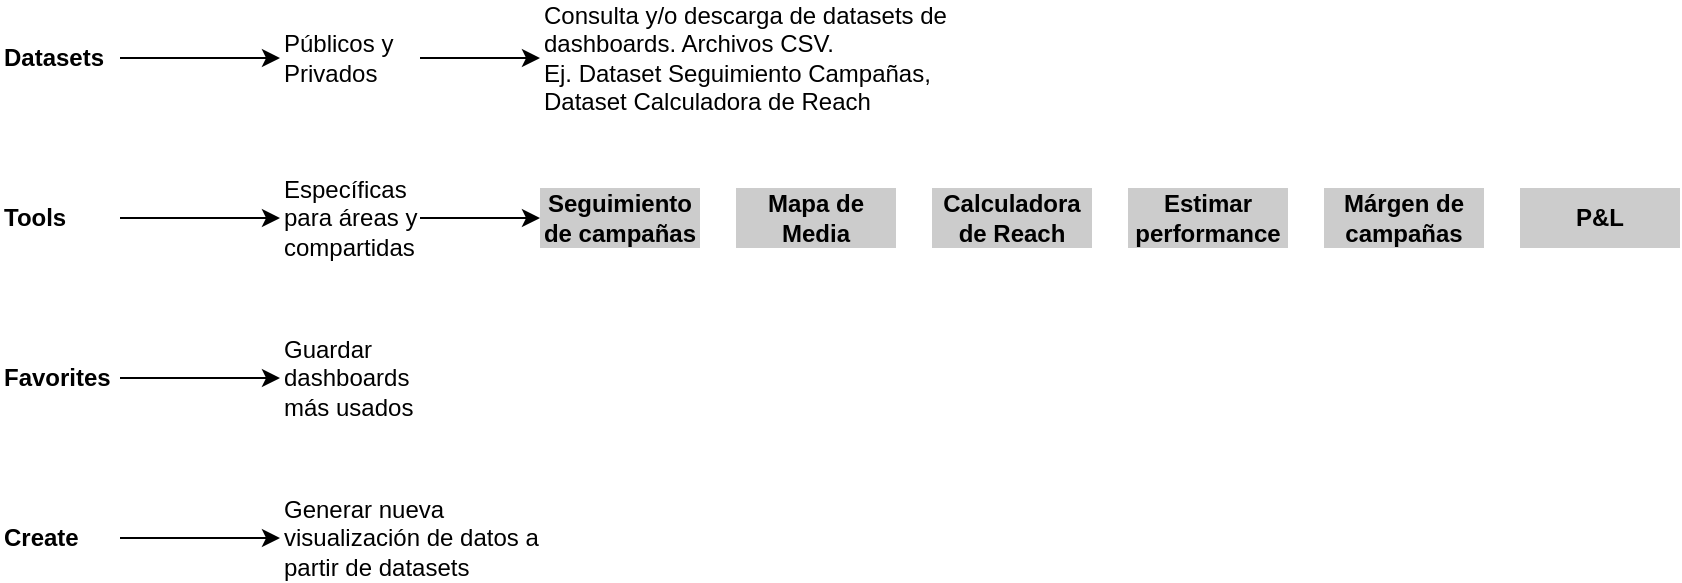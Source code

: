 <mxfile version="14.8.3" type="github" pages="2">
  <diagram id="jCEtf1bKy8OYsLulRC5E" name="Page-1">
    <mxGraphModel dx="1406" dy="611" grid="1" gridSize="10" guides="1" tooltips="1" connect="1" arrows="1" fold="1" page="1" pageScale="1" pageWidth="1169" pageHeight="827" math="0" shadow="0">
      <root>
        <mxCell id="0" />
        <mxCell id="1" parent="0" />
        <mxCell id="igIcsMa8fZ0zIMVIfpPq-22" style="edgeStyle=orthogonalEdgeStyle;rounded=0;orthogonalLoop=1;jettySize=auto;html=1;entryX=0;entryY=0.5;entryDx=0;entryDy=0;" edge="1" parent="1" source="igIcsMa8fZ0zIMVIfpPq-1" target="igIcsMa8fZ0zIMVIfpPq-10">
          <mxGeometry relative="1" as="geometry" />
        </mxCell>
        <mxCell id="igIcsMa8fZ0zIMVIfpPq-1" value="Datasets" style="text;html=1;fillColor=none;align=left;verticalAlign=middle;whiteSpace=wrap;rounded=0;fontStyle=1" vertex="1" parent="1">
          <mxGeometry x="260" y="100" width="60" height="20" as="geometry" />
        </mxCell>
        <mxCell id="igIcsMa8fZ0zIMVIfpPq-26" style="edgeStyle=orthogonalEdgeStyle;rounded=0;orthogonalLoop=1;jettySize=auto;html=1;entryX=0;entryY=0.5;entryDx=0;entryDy=0;" edge="1" parent="1" source="igIcsMa8fZ0zIMVIfpPq-2" target="igIcsMa8fZ0zIMVIfpPq-11">
          <mxGeometry relative="1" as="geometry" />
        </mxCell>
        <mxCell id="igIcsMa8fZ0zIMVIfpPq-2" value="Favorites" style="text;html=1;strokeColor=none;fillColor=none;align=left;verticalAlign=middle;whiteSpace=wrap;rounded=0;fontStyle=1" vertex="1" parent="1">
          <mxGeometry x="260" y="260" width="60" height="20" as="geometry" />
        </mxCell>
        <mxCell id="igIcsMa8fZ0zIMVIfpPq-27" style="edgeStyle=orthogonalEdgeStyle;rounded=0;orthogonalLoop=1;jettySize=auto;html=1;entryX=0;entryY=0.5;entryDx=0;entryDy=0;" edge="1" parent="1" source="igIcsMa8fZ0zIMVIfpPq-3" target="igIcsMa8fZ0zIMVIfpPq-12">
          <mxGeometry relative="1" as="geometry" />
        </mxCell>
        <mxCell id="igIcsMa8fZ0zIMVIfpPq-3" value="Create" style="text;html=1;strokeColor=none;fillColor=none;align=left;verticalAlign=middle;whiteSpace=wrap;rounded=0;fontStyle=1" vertex="1" parent="1">
          <mxGeometry x="260" y="340" width="60" height="20" as="geometry" />
        </mxCell>
        <mxCell id="igIcsMa8fZ0zIMVIfpPq-24" style="edgeStyle=orthogonalEdgeStyle;rounded=0;orthogonalLoop=1;jettySize=auto;html=1;entryX=0;entryY=0.5;entryDx=0;entryDy=0;" edge="1" parent="1" source="igIcsMa8fZ0zIMVIfpPq-4" target="igIcsMa8fZ0zIMVIfpPq-13">
          <mxGeometry relative="1" as="geometry" />
        </mxCell>
        <mxCell id="igIcsMa8fZ0zIMVIfpPq-4" value="Tools" style="text;html=1;strokeColor=none;fillColor=none;align=left;verticalAlign=middle;whiteSpace=wrap;rounded=0;fontStyle=1" vertex="1" parent="1">
          <mxGeometry x="260" y="180" width="60" height="20" as="geometry" />
        </mxCell>
        <mxCell id="igIcsMa8fZ0zIMVIfpPq-23" style="edgeStyle=orthogonalEdgeStyle;rounded=0;orthogonalLoop=1;jettySize=auto;html=1;entryX=0;entryY=0.5;entryDx=0;entryDy=0;" edge="1" parent="1" source="igIcsMa8fZ0zIMVIfpPq-10" target="igIcsMa8fZ0zIMVIfpPq-14">
          <mxGeometry relative="1" as="geometry" />
        </mxCell>
        <mxCell id="igIcsMa8fZ0zIMVIfpPq-10" value="Públicos y&lt;br&gt;Privados" style="text;html=1;strokeColor=none;fillColor=none;align=left;verticalAlign=middle;whiteSpace=wrap;rounded=0;" vertex="1" parent="1">
          <mxGeometry x="400" y="100" width="70" height="20" as="geometry" />
        </mxCell>
        <mxCell id="igIcsMa8fZ0zIMVIfpPq-11" value="Guardar dashboards más usados" style="text;html=1;strokeColor=none;fillColor=none;align=left;verticalAlign=middle;whiteSpace=wrap;rounded=0;" vertex="1" parent="1">
          <mxGeometry x="400" y="260" width="70" height="20" as="geometry" />
        </mxCell>
        <mxCell id="igIcsMa8fZ0zIMVIfpPq-12" value="Generar nueva visualización de datos a partir de datasets" style="text;html=1;strokeColor=none;fillColor=none;align=left;verticalAlign=middle;whiteSpace=wrap;rounded=0;" vertex="1" parent="1">
          <mxGeometry x="400" y="340" width="130" height="20" as="geometry" />
        </mxCell>
        <mxCell id="igIcsMa8fZ0zIMVIfpPq-25" style="edgeStyle=orthogonalEdgeStyle;rounded=0;orthogonalLoop=1;jettySize=auto;html=1;entryX=0;entryY=0.5;entryDx=0;entryDy=0;" edge="1" parent="1" source="igIcsMa8fZ0zIMVIfpPq-13" target="igIcsMa8fZ0zIMVIfpPq-15">
          <mxGeometry relative="1" as="geometry" />
        </mxCell>
        <mxCell id="igIcsMa8fZ0zIMVIfpPq-13" value="Específicas para áreas y compartidas" style="text;html=1;strokeColor=none;fillColor=none;align=left;verticalAlign=middle;whiteSpace=wrap;rounded=0;" vertex="1" parent="1">
          <mxGeometry x="400" y="180" width="70" height="20" as="geometry" />
        </mxCell>
        <mxCell id="igIcsMa8fZ0zIMVIfpPq-14" value="Consulta y/o descarga de datasets de dashboards. Archivos CSV.&lt;br&gt;Ej. Dataset Seguimiento Campañas, Dataset Calculadora de Reach" style="text;html=1;strokeColor=none;fillColor=none;align=left;verticalAlign=middle;whiteSpace=wrap;rounded=0;" vertex="1" parent="1">
          <mxGeometry x="530" y="100" width="210" height="20" as="geometry" />
        </mxCell>
        <mxCell id="igIcsMa8fZ0zIMVIfpPq-15" value="Seguimiento de campañas" style="text;html=1;strokeColor=none;align=center;verticalAlign=middle;whiteSpace=wrap;rounded=0;fontStyle=1;fillColor=#CCCCCC;" vertex="1" parent="1">
          <mxGeometry x="530" y="175" width="80" height="30" as="geometry" />
        </mxCell>
        <mxCell id="igIcsMa8fZ0zIMVIfpPq-16" value="Mapa de Media" style="text;html=1;strokeColor=none;align=center;verticalAlign=middle;whiteSpace=wrap;rounded=0;fontStyle=1;fillColor=#CCCCCC;" vertex="1" parent="1">
          <mxGeometry x="628" y="175" width="80" height="30" as="geometry" />
        </mxCell>
        <mxCell id="igIcsMa8fZ0zIMVIfpPq-17" value="Calculadora de Reach" style="text;html=1;strokeColor=none;align=center;verticalAlign=middle;whiteSpace=wrap;rounded=0;fontStyle=1;fillColor=#CCCCCC;" vertex="1" parent="1">
          <mxGeometry x="726" y="175" width="80" height="30" as="geometry" />
        </mxCell>
        <mxCell id="igIcsMa8fZ0zIMVIfpPq-18" value="Estimar performance" style="text;html=1;strokeColor=none;align=center;verticalAlign=middle;whiteSpace=wrap;rounded=0;fontStyle=1;fillColor=#CCCCCC;" vertex="1" parent="1">
          <mxGeometry x="824" y="175" width="80" height="30" as="geometry" />
        </mxCell>
        <mxCell id="igIcsMa8fZ0zIMVIfpPq-19" value="Márgen de campañas" style="text;html=1;strokeColor=none;align=center;verticalAlign=middle;whiteSpace=wrap;rounded=0;fontStyle=1;fillColor=#CCCCCC;" vertex="1" parent="1">
          <mxGeometry x="922" y="175" width="80" height="30" as="geometry" />
        </mxCell>
        <mxCell id="igIcsMa8fZ0zIMVIfpPq-21" value="P&amp;amp;L" style="text;html=1;strokeColor=none;align=center;verticalAlign=middle;whiteSpace=wrap;rounded=0;fontStyle=1;fillColor=#CCCCCC;" vertex="1" parent="1">
          <mxGeometry x="1020" y="175" width="80" height="30" as="geometry" />
        </mxCell>
      </root>
    </mxGraphModel>
  </diagram>
  <diagram id="JNLUFI6NVu_09dk0-65Q" name="Mapa de Media">
    <mxGraphModel dx="803" dy="-478" grid="1" gridSize="10" guides="1" tooltips="1" connect="1" arrows="1" fold="1" page="1" pageScale="1" pageWidth="1169" pageHeight="827" math="0" shadow="0">
      <root>
        <mxCell id="81niclgjnJy0ma31-HyY-0" />
        <mxCell id="81niclgjnJy0ma31-HyY-1" parent="81niclgjnJy0ma31-HyY-0" />
        <mxCell id="81niclgjnJy0ma31-HyY-2" value="tt" style="whiteSpace=wrap;html=1;rounded=0;shadow=0;glass=1;dashed=1;sketch=0;strokeColor=#000000;fontSize=11;fontColor=#000000;align=center;" vertex="1" parent="81niclgjnJy0ma31-HyY-1">
          <mxGeometry x="160" y="959" width="870" height="591" as="geometry" />
        </mxCell>
        <mxCell id="81niclgjnJy0ma31-HyY-3" value="" style="rounded=0;whiteSpace=wrap;html=1;align=left;dashed=1;dashPattern=1 4;" vertex="1" parent="81niclgjnJy0ma31-HyY-1">
          <mxGeometry x="170" y="969" width="394" height="250" as="geometry" />
        </mxCell>
        <mxCell id="81niclgjnJy0ma31-HyY-4" value="" style="rounded=0;whiteSpace=wrap;html=1;align=left;dashed=1;dashPattern=1 4;" vertex="1" parent="81niclgjnJy0ma31-HyY-1">
          <mxGeometry x="370" y="1079" width="194" height="100" as="geometry" />
        </mxCell>
        <mxCell id="81niclgjnJy0ma31-HyY-5" value="" style="rounded=0;whiteSpace=wrap;html=1;align=left;dashed=1;dashPattern=1 4;" vertex="1" parent="81niclgjnJy0ma31-HyY-1">
          <mxGeometry x="170" y="969" width="194" height="210" as="geometry" />
        </mxCell>
        <mxCell id="81niclgjnJy0ma31-HyY-6" value="" style="rounded=0;whiteSpace=wrap;html=1;align=left;dashed=1;dashPattern=1 4;" vertex="1" parent="81niclgjnJy0ma31-HyY-1">
          <mxGeometry x="370" y="969" width="194" height="100" as="geometry" />
        </mxCell>
        <mxCell id="81niclgjnJy0ma31-HyY-7" value="&lt;b&gt;Targeting&lt;/b&gt;" style="text;html=1;strokeColor=none;fillColor=none;align=center;verticalAlign=middle;whiteSpace=wrap;rounded=0;" vertex="1" parent="81niclgjnJy0ma31-HyY-1">
          <mxGeometry x="204" y="969" width="80" height="20" as="geometry" />
        </mxCell>
        <mxCell id="81niclgjnJy0ma31-HyY-8" value="Select Countries" style="text;html=1;fillColor=none;align=left;verticalAlign=middle;whiteSpace=wrap;rounded=1;strokeColor=#000000;fontColor=#B3B3B3;fontSize=11;" vertex="1" parent="81niclgjnJy0ma31-HyY-1">
          <mxGeometry x="197" y="1037" width="160" height="20" as="geometry" />
        </mxCell>
        <mxCell id="81niclgjnJy0ma31-HyY-9" value="&lt;b&gt;Budget&lt;/b&gt;" style="text;html=1;strokeColor=none;fillColor=none;align=center;verticalAlign=middle;whiteSpace=wrap;rounded=0;" vertex="1" parent="81niclgjnJy0ma31-HyY-1">
          <mxGeometry x="394" y="969" width="80" height="20" as="geometry" />
        </mxCell>
        <mxCell id="81niclgjnJy0ma31-HyY-10" value="&lt;b&gt;Creative&lt;/b&gt;" style="text;html=1;strokeColor=none;fillColor=none;align=center;verticalAlign=middle;whiteSpace=wrap;rounded=0;" vertex="1" parent="81niclgjnJy0ma31-HyY-1">
          <mxGeometry x="390" y="1084" width="80" height="20" as="geometry" />
        </mxCell>
        <mxCell id="81niclgjnJy0ma31-HyY-11" value="Select Amount" style="text;html=1;fillColor=none;align=left;verticalAlign=middle;whiteSpace=wrap;rounded=1;strokeColor=#000000;fontStyle=0;fontColor=#B3B3B3;fontSize=11;glass=1;shadow=0;sketch=0;" vertex="1" parent="81niclgjnJy0ma31-HyY-1">
          <mxGeometry x="394" y="1009" width="160" height="20" as="geometry" />
        </mxCell>
        <mxCell id="81niclgjnJy0ma31-HyY-12" value="Model" style="rounded=1;fillColor=#F1F2F4;strokeColor=none;html=1;fontColor=#596780;align=left;fontSize=12;spacingLeft=10" vertex="1" parent="81niclgjnJy0ma31-HyY-1">
          <mxGeometry x="394" y="1039" width="70" height="20" as="geometry" />
        </mxCell>
        <mxCell id="81niclgjnJy0ma31-HyY-13" value="" style="shape=triangle;direction=south;fillColor=#596780;strokeColor=none;html=1" vertex="1" parent="81niclgjnJy0ma31-HyY-12">
          <mxGeometry x="1" y="0.5" width="12" height="6" relative="1" as="geometry">
            <mxPoint x="-20" y="-3" as="offset" />
          </mxGeometry>
        </mxCell>
        <mxCell id="81niclgjnJy0ma31-HyY-14" value="Select Formats" style="rounded=1;fillColor=#F1F2F4;strokeColor=none;html=1;fontColor=#596780;align=left;fontSize=12;spacingLeft=10" vertex="1" parent="81niclgjnJy0ma31-HyY-1">
          <mxGeometry x="394" y="1149" width="164" height="20" as="geometry" />
        </mxCell>
        <mxCell id="81niclgjnJy0ma31-HyY-15" value="" style="shape=triangle;direction=south;fillColor=#596780;strokeColor=none;html=1" vertex="1" parent="81niclgjnJy0ma31-HyY-14">
          <mxGeometry x="1" y="0.5" width="12" height="6" relative="1" as="geometry">
            <mxPoint x="-20" y="-3" as="offset" />
          </mxGeometry>
        </mxCell>
        <mxCell id="81niclgjnJy0ma31-HyY-16" value="Categories/Passion Point" style="rounded=1;fillColor=#F1F2F4;strokeColor=none;html=1;fontColor=#596780;align=left;fontSize=12;spacingLeft=10" vertex="1" parent="81niclgjnJy0ma31-HyY-1">
          <mxGeometry x="197" y="1135" width="160" height="20" as="geometry" />
        </mxCell>
        <mxCell id="81niclgjnJy0ma31-HyY-17" value="" style="shape=triangle;direction=south;fillColor=#596780;strokeColor=none;html=1" vertex="1" parent="81niclgjnJy0ma31-HyY-16">
          <mxGeometry x="1" y="0.5" width="12" height="6" relative="1" as="geometry">
            <mxPoint x="-20" y="-3" as="offset" />
          </mxGeometry>
        </mxCell>
        <mxCell id="81niclgjnJy0ma31-HyY-18" value="" style="strokeWidth=1;shadow=0;dashed=0;align=center;html=1;shape=mxgraph.mockup.rrect;rSize=10;fillColor=#F1F2F4;strokeColor=#ffffff;strokeWidth=2;rounded=1;glass=1;sketch=0;fontSize=10;fontColor=#B3B3B3;" vertex="1" parent="81niclgjnJy0ma31-HyY-1">
          <mxGeometry x="197" y="1084" width="160" height="20" as="geometry" />
        </mxCell>
        <mxCell id="81niclgjnJy0ma31-HyY-19" value="Girls" style="rounded=0;fontSize=12;fontColor=#596780;fontStyle=0;fillColor=none;strokeColor=#ffffff;strokeWidth=2;resizeHeight=1;" vertex="1" parent="81niclgjnJy0ma31-HyY-18">
          <mxGeometry width="80" height="20" relative="1" as="geometry">
            <mxPoint x="80" as="offset" />
          </mxGeometry>
        </mxCell>
        <mxCell id="81niclgjnJy0ma31-HyY-20" value="Boys" style="strokeWidth=1;shadow=0;dashed=0;align=center;html=1;shape=mxgraph.mockup.leftButton;rSize=10;fontSize=12;fontColor=#596780;fontStyle=0;fillColor=none;strokeColor=#ffffff;strokeWidth=2;resizeHeight=1;" vertex="1" parent="81niclgjnJy0ma31-HyY-18">
          <mxGeometry width="80" height="20" relative="1" as="geometry" />
        </mxCell>
        <mxCell id="81niclgjnJy0ma31-HyY-21" value="" style="dashed=0;verticalLabelPosition=bottom;verticalAlign=top;align=center;shape=mxgraph.gmdl.slider2;barPos=0;strokeColor=#bbbbbb;opacity=100;strokeWidth=2;handleSize=10;shadow=0;rounded=1;glass=1;sketch=0;fontSize=10;fontColor=#B3B3B3;" vertex="1" parent="81niclgjnJy0ma31-HyY-1">
          <mxGeometry x="198" y="1114" width="160" height="10" as="geometry" />
        </mxCell>
        <mxCell id="81niclgjnJy0ma31-HyY-22" value="Age &amp;amp; Gender" style="text;html=1;fillColor=none;align=left;verticalAlign=middle;whiteSpace=wrap;rounded=1;fontStyle=1" vertex="1" parent="81niclgjnJy0ma31-HyY-1">
          <mxGeometry x="197" y="1064" width="160" height="20" as="geometry" />
        </mxCell>
        <mxCell id="81niclgjnJy0ma31-HyY-23" value="0" style="text;html=1;fillColor=none;align=left;verticalAlign=middle;whiteSpace=wrap;rounded=1;fontSize=7;" vertex="1" parent="81niclgjnJy0ma31-HyY-1">
          <mxGeometry x="197" y="1123" width="10" height="10" as="geometry" />
        </mxCell>
        <mxCell id="81niclgjnJy0ma31-HyY-24" value="18" style="text;html=1;fillColor=none;align=left;verticalAlign=middle;whiteSpace=wrap;rounded=1;fontSize=7;" vertex="1" parent="81niclgjnJy0ma31-HyY-1">
          <mxGeometry x="347" y="1123" width="10" height="10" as="geometry" />
        </mxCell>
        <mxCell id="81niclgjnJy0ma31-HyY-25" value="Platform" style="rounded=1;fillColor=#F1F2F4;strokeColor=none;html=1;fontColor=#596780;align=left;fontSize=12;spacingLeft=10" vertex="1" parent="81niclgjnJy0ma31-HyY-1">
          <mxGeometry x="394" y="1119" width="80" height="20" as="geometry" />
        </mxCell>
        <mxCell id="81niclgjnJy0ma31-HyY-26" value="" style="shape=triangle;direction=south;fillColor=#596780;strokeColor=none;html=1" vertex="1" parent="81niclgjnJy0ma31-HyY-25">
          <mxGeometry x="1" y="0.5" width="12" height="6" relative="1" as="geometry">
            <mxPoint x="-20" y="-3" as="offset" />
          </mxGeometry>
        </mxCell>
        <mxCell id="81niclgjnJy0ma31-HyY-27" value="Device" style="rounded=1;fillColor=#F1F2F4;strokeColor=none;html=1;fontColor=#596780;align=left;fontSize=12;spacingLeft=10" vertex="1" parent="81niclgjnJy0ma31-HyY-1">
          <mxGeometry x="478" y="1119" width="80" height="20" as="geometry" />
        </mxCell>
        <mxCell id="81niclgjnJy0ma31-HyY-28" value="" style="shape=triangle;direction=south;fillColor=#596780;strokeColor=none;html=1" vertex="1" parent="81niclgjnJy0ma31-HyY-27">
          <mxGeometry x="1" y="0.5" width="12" height="6" relative="1" as="geometry">
            <mxPoint x="-20" y="-3" as="offset" />
          </mxGeometry>
        </mxCell>
        <mxCell id="81niclgjnJy0ma31-HyY-29" value="" style="rounded=0;whiteSpace=wrap;html=1;align=left;dashed=1;dashPattern=1 4;" vertex="1" parent="81niclgjnJy0ma31-HyY-1">
          <mxGeometry x="170" y="1259" width="850" height="251" as="geometry" />
        </mxCell>
        <mxCell id="81niclgjnJy0ma31-HyY-30" value="App name" style="text;html=1;fillColor=#f5f5f5;align=left;verticalAlign=middle;whiteSpace=wrap;rounded=1;strokeColor=#666666;fontColor=#333333;fontStyle=1" vertex="1" parent="81niclgjnJy0ma31-HyY-1">
          <mxGeometry x="253" y="1357" width="207" height="20" as="geometry" />
        </mxCell>
        <mxCell id="81niclgjnJy0ma31-HyY-31" value="Channel name" style="text;html=1;fillColor=#f5f5f5;align=left;verticalAlign=middle;whiteSpace=wrap;rounded=1;strokeColor=#666666;fontColor=#333333;fontStyle=1" vertex="1" parent="81niclgjnJy0ma31-HyY-1">
          <mxGeometry x="253" y="1447" width="207" height="20" as="geometry" />
        </mxCell>
        <mxCell id="81niclgjnJy0ma31-HyY-32" value="App name" style="text;html=1;fillColor=#f5f5f5;align=left;verticalAlign=middle;whiteSpace=wrap;rounded=1;strokeColor=#666666;fontColor=#333333;fontStyle=1" vertex="1" parent="81niclgjnJy0ma31-HyY-1">
          <mxGeometry x="253" y="1477" width="207" height="20" as="geometry" />
        </mxCell>
        <mxCell id="81niclgjnJy0ma31-HyY-33" value="" style="pointerEvents=1;shadow=0;dashed=0;html=1;strokeColor=none;fillColor=#434445;aspect=fixed;labelPosition=center;verticalLabelPosition=bottom;verticalAlign=top;align=center;outlineConnect=0;shape=mxgraph.vvd.app;rounded=1;glass=1;dashPattern=1 4;sketch=0;fontSize=8;fontColor=#000000;" vertex="1" parent="81niclgjnJy0ma31-HyY-1">
          <mxGeometry x="224" y="1335" width="20" height="20" as="geometry" />
        </mxCell>
        <mxCell id="81niclgjnJy0ma31-HyY-34" value="" style="pointerEvents=1;shadow=0;dashed=0;html=1;strokeColor=none;fillColor=#434445;aspect=fixed;labelPosition=center;verticalLabelPosition=bottom;verticalAlign=top;align=center;outlineConnect=0;shape=mxgraph.vvd.app;rounded=1;glass=1;dashPattern=1 4;sketch=0;fontSize=8;fontColor=#000000;" vertex="1" parent="81niclgjnJy0ma31-HyY-1">
          <mxGeometry x="223" y="1477" width="20" height="20" as="geometry" />
        </mxCell>
        <mxCell id="81niclgjnJy0ma31-HyY-35" value="" style="shape=image;html=1;verticalAlign=top;verticalLabelPosition=bottom;labelBackgroundColor=#ffffff;imageAspect=0;aspect=fixed;image=https://cdn4.iconfinder.com/data/icons/ionicons/512/icon-social-youtube-outline-128.png;rounded=1;shadow=0;glass=1;dashed=1;dashPattern=1 4;sketch=0;strokeColor=#000000;fontSize=8;fontColor=#000000;align=left;" vertex="1" parent="81niclgjnJy0ma31-HyY-1">
          <mxGeometry x="223" y="1447" width="20" height="20" as="geometry" />
        </mxCell>
        <mxCell id="81niclgjnJy0ma31-HyY-36" value="Format 1" style="text;html=1;fillColor=#f5f5f5;align=left;verticalAlign=middle;whiteSpace=wrap;rounded=1;strokeColor=#666666;fontColor=#333333;" vertex="1" parent="81niclgjnJy0ma31-HyY-1">
          <mxGeometry x="253" y="1377" width="207" height="20" as="geometry" />
        </mxCell>
        <mxCell id="81niclgjnJy0ma31-HyY-37" value="Format 2" style="text;html=1;fillColor=#f5f5f5;align=left;verticalAlign=middle;whiteSpace=wrap;rounded=1;strokeColor=#666666;fontColor=#333333;" vertex="1" parent="81niclgjnJy0ma31-HyY-1">
          <mxGeometry x="253" y="1397" width="207" height="20" as="geometry" />
        </mxCell>
        <mxCell id="81niclgjnJy0ma31-HyY-38" value="Format 3" style="text;html=1;fillColor=#f5f5f5;align=left;verticalAlign=middle;whiteSpace=wrap;rounded=1;strokeColor=#666666;fontColor=#333333;" vertex="1" parent="81niclgjnJy0ma31-HyY-1">
          <mxGeometry x="253" y="1417" width="207" height="20" as="geometry" />
        </mxCell>
        <mxCell id="81niclgjnJy0ma31-HyY-39" value="" style="shape=image;html=1;verticalAlign=top;verticalLabelPosition=bottom;labelBackgroundColor=#ffffff;imageAspect=0;aspect=fixed;image=https://cdn0.iconfinder.com/data/icons/mobile-basic-vol-1/32/Circle_Minus-128.png;rounded=1;shadow=0;glass=1;dashed=1;dashPattern=1 4;sketch=0;strokeColor=#000000;fontSize=8;fontColor=#000000;align=left;" vertex="1" parent="81niclgjnJy0ma31-HyY-1">
          <mxGeometry x="197" y="1310" width="20" height="20" as="geometry" />
        </mxCell>
        <mxCell id="81niclgjnJy0ma31-HyY-40" value="" style="shape=image;html=1;verticalAlign=top;verticalLabelPosition=bottom;labelBackgroundColor=#ffffff;imageAspect=0;aspect=fixed;image=https://cdn0.iconfinder.com/data/icons/mobile-basic-vol-1/32/Circle_Plus-128.png;rounded=1;shadow=0;glass=1;dashed=1;dashPattern=1 4;sketch=0;strokeColor=#000000;fontSize=8;fontColor=#000000;align=left;" vertex="1" parent="81niclgjnJy0ma31-HyY-1">
          <mxGeometry x="197" y="1447" width="20" height="20" as="geometry" />
        </mxCell>
        <mxCell id="81niclgjnJy0ma31-HyY-41" value="" style="shape=image;html=1;verticalAlign=top;verticalLabelPosition=bottom;labelBackgroundColor=#ffffff;imageAspect=0;aspect=fixed;image=https://cdn0.iconfinder.com/data/icons/mobile-basic-vol-1/32/Circle_Plus-128.png;rounded=1;shadow=0;glass=1;dashed=1;dashPattern=1 4;sketch=0;strokeColor=#000000;fontSize=8;fontColor=#000000;align=left;" vertex="1" parent="81niclgjnJy0ma31-HyY-1">
          <mxGeometry x="197" y="1477" width="20" height="20" as="geometry" />
        </mxCell>
        <mxCell id="81niclgjnJy0ma31-HyY-42" value="&lt;span&gt;Export List&lt;/span&gt;" style="text;html=1;fillColor=none;align=center;verticalAlign=middle;whiteSpace=wrap;rounded=1;fontStyle=0;fontSize=11;glass=1;shadow=0;sketch=0;strokeColor=#000000;" vertex="1" parent="81niclgjnJy0ma31-HyY-1">
          <mxGeometry x="923" y="1520" width="80" height="20" as="geometry" />
        </mxCell>
        <mxCell id="81niclgjnJy0ma31-HyY-43" value="&lt;b&gt;&lt;font color=&quot;#000000&quot;&gt;See results&lt;/font&gt;&lt;/b&gt;" style="text;html=1;fillColor=none;align=center;verticalAlign=middle;whiteSpace=wrap;rounded=1;strokeColor=#000000;fontColor=#B3B3B3;fontSize=11;" vertex="1" parent="81niclgjnJy0ma31-HyY-1">
          <mxGeometry x="204" y="1189" width="350" height="20" as="geometry" />
        </mxCell>
        <mxCell id="81niclgjnJy0ma31-HyY-44" value="" style="shape=image;html=1;verticalAlign=top;verticalLabelPosition=bottom;labelBackgroundColor=#ffffff;imageAspect=0;aspect=fixed;image=https://cdn1.iconfinder.com/data/icons/freeline/32/eye_preview_see_seen_view-128.png;rounded=0;shadow=0;glass=1;dashed=1;sketch=0;strokeColor=#000000;fontSize=11;fontColor=#000000;align=center;" vertex="1" parent="81niclgjnJy0ma31-HyY-1">
          <mxGeometry x="440" y="1379.5" width="15" height="15" as="geometry" />
        </mxCell>
        <mxCell id="81niclgjnJy0ma31-HyY-45" value="" style="shape=image;html=1;verticalAlign=top;verticalLabelPosition=bottom;labelBackgroundColor=#ffffff;imageAspect=0;aspect=fixed;image=https://cdn1.iconfinder.com/data/icons/freeline/32/eye_preview_see_seen_view-128.png;rounded=0;shadow=0;glass=1;dashed=1;sketch=0;strokeColor=#000000;fontSize=11;fontColor=#000000;align=center;" vertex="1" parent="81niclgjnJy0ma31-HyY-1">
          <mxGeometry x="440" y="1399.5" width="15" height="15" as="geometry" />
        </mxCell>
        <mxCell id="81niclgjnJy0ma31-HyY-46" value="" style="shape=image;html=1;verticalAlign=top;verticalLabelPosition=bottom;labelBackgroundColor=#ffffff;imageAspect=0;aspect=fixed;image=https://cdn1.iconfinder.com/data/icons/freeline/32/eye_preview_see_seen_view-128.png;rounded=0;shadow=0;glass=1;dashed=1;sketch=0;strokeColor=#000000;fontSize=11;fontColor=#000000;align=center;" vertex="1" parent="81niclgjnJy0ma31-HyY-1">
          <mxGeometry x="440" y="1419.5" width="15" height="15" as="geometry" />
        </mxCell>
        <mxCell id="81niclgjnJy0ma31-HyY-47" value="&lt;b&gt;&lt;font color=&quot;#000000&quot;&gt;Results&lt;/font&gt;&lt;/b&gt;" style="text;html=1;fillColor=none;align=center;verticalAlign=middle;whiteSpace=wrap;rounded=0;strokeColor=#000000;fontColor=#B3B3B3;fontSize=11;" vertex="1" parent="81niclgjnJy0ma31-HyY-1">
          <mxGeometry x="170" y="1239" width="850" height="20" as="geometry" />
        </mxCell>
        <mxCell id="81niclgjnJy0ma31-HyY-48" value="" style="rounded=0;whiteSpace=wrap;html=1;align=left;dashed=1;dashPattern=1 4;" vertex="1" parent="81niclgjnJy0ma31-HyY-1">
          <mxGeometry x="580" y="970" width="370" height="249" as="geometry" />
        </mxCell>
        <mxCell id="81niclgjnJy0ma31-HyY-49" value="" style="rounded=0;whiteSpace=wrap;html=1;align=left;dashed=1;dashPattern=1 4;" vertex="1" parent="81niclgjnJy0ma31-HyY-1">
          <mxGeometry x="580" y="1004" width="370" height="100" as="geometry" />
        </mxCell>
        <mxCell id="81niclgjnJy0ma31-HyY-50" value="&lt;b&gt;Reach&lt;/b&gt;" style="text;html=1;fillColor=none;align=left;verticalAlign=middle;whiteSpace=wrap;rounded=1;fontStyle=0;fontSize=11;glass=1;shadow=0;sketch=0;" vertex="1" parent="81niclgjnJy0ma31-HyY-1">
          <mxGeometry x="590" y="1014" width="80" height="20" as="geometry" />
        </mxCell>
        <mxCell id="81niclgjnJy0ma31-HyY-51" value="" style="rounded=0;whiteSpace=wrap;html=1;align=left;dashed=1;dashPattern=1 4;" vertex="1" parent="81niclgjnJy0ma31-HyY-1">
          <mxGeometry x="580" y="1119" width="370" height="100" as="geometry" />
        </mxCell>
        <mxCell id="81niclgjnJy0ma31-HyY-52" value="&lt;b&gt;Performance&lt;/b&gt;" style="text;html=1;fillColor=none;align=left;verticalAlign=middle;whiteSpace=wrap;rounded=1;fontStyle=0;fontSize=11;glass=1;shadow=0;sketch=0;" vertex="1" parent="81niclgjnJy0ma31-HyY-1">
          <mxGeometry x="590" y="1129" width="80" height="20" as="geometry" />
        </mxCell>
        <mxCell id="81niclgjnJy0ma31-HyY-53" value="&lt;b&gt;#### MAU&lt;/b&gt;" style="text;html=1;fillColor=none;align=center;verticalAlign=middle;whiteSpace=wrap;rounded=1;fontStyle=0;fontSize=11;glass=1;shadow=0;sketch=0;strokeColor=#000000;" vertex="1" parent="81niclgjnJy0ma31-HyY-1">
          <mxGeometry x="600" y="1044" width="160" height="50" as="geometry" />
        </mxCell>
        <mxCell id="81niclgjnJy0ma31-HyY-54" value="&lt;b&gt;#### Estimated UU&lt;/b&gt;" style="text;html=1;fillColor=none;align=center;verticalAlign=middle;whiteSpace=wrap;rounded=1;fontStyle=0;fontSize=11;glass=1;shadow=0;sketch=0;strokeColor=#000000;" vertex="1" parent="81niclgjnJy0ma31-HyY-1">
          <mxGeometry x="780" y="1044" width="160" height="50" as="geometry" />
        </mxCell>
        <mxCell id="81niclgjnJy0ma31-HyY-55" value="&lt;b&gt;##% VCR&lt;/b&gt;" style="text;html=1;fillColor=none;align=center;verticalAlign=middle;whiteSpace=wrap;rounded=1;fontStyle=0;fontSize=11;glass=1;shadow=0;sketch=0;strokeColor=#000000;" vertex="1" parent="81niclgjnJy0ma31-HyY-1">
          <mxGeometry x="595" y="1159" width="57" height="50" as="geometry" />
        </mxCell>
        <mxCell id="81niclgjnJy0ma31-HyY-56" value="&lt;b&gt;##% CTR&lt;/b&gt;" style="text;html=1;fillColor=none;align=center;verticalAlign=middle;whiteSpace=wrap;rounded=1;fontStyle=0;fontSize=11;glass=1;shadow=0;sketch=0;strokeColor=#000000;" vertex="1" parent="81niclgjnJy0ma31-HyY-1">
          <mxGeometry x="689" y="1159" width="57" height="50" as="geometry" />
        </mxCell>
        <mxCell id="81niclgjnJy0ma31-HyY-57" value="&lt;b&gt;##% ER&lt;/b&gt;" style="text;html=1;fillColor=none;align=center;verticalAlign=middle;whiteSpace=wrap;rounded=1;fontStyle=0;fontSize=11;glass=1;shadow=0;sketch=0;strokeColor=#000000;" vertex="1" parent="81niclgjnJy0ma31-HyY-1">
          <mxGeometry x="784" y="1159" width="57" height="50" as="geometry" />
        </mxCell>
        <mxCell id="81niclgjnJy0ma31-HyY-58" value="&lt;span&gt;View details&lt;/span&gt;" style="text;html=1;fillColor=none;align=center;verticalAlign=middle;whiteSpace=wrap;rounded=1;fontStyle=0;fontSize=11;glass=1;shadow=0;sketch=0;strokeColor=#000000;" vertex="1" parent="81niclgjnJy0ma31-HyY-1">
          <mxGeometry x="863" y="1014" width="80" height="20" as="geometry" />
        </mxCell>
        <mxCell id="81niclgjnJy0ma31-HyY-59" value="&lt;span&gt;View details&lt;/span&gt;" style="text;html=1;fillColor=none;align=center;verticalAlign=middle;whiteSpace=wrap;rounded=1;fontStyle=0;fontSize=11;glass=1;shadow=0;sketch=0;strokeColor=#000000;" vertex="1" parent="81niclgjnJy0ma31-HyY-1">
          <mxGeometry x="863" y="1129" width="80" height="20" as="geometry" />
        </mxCell>
        <mxCell id="81niclgjnJy0ma31-HyY-60" value="&lt;b&gt;$## CPM&lt;/b&gt;" style="text;html=1;fillColor=none;align=center;verticalAlign=middle;whiteSpace=wrap;rounded=1;fontStyle=0;fontSize=11;glass=1;shadow=0;sketch=0;strokeColor=#000000;" vertex="1" parent="81niclgjnJy0ma31-HyY-1">
          <mxGeometry x="878" y="1159" width="57" height="50" as="geometry" />
        </mxCell>
        <mxCell id="81niclgjnJy0ma31-HyY-61" value="&lt;b&gt;&lt;font color=&quot;#000000&quot;&gt;Overview&lt;/font&gt;&lt;/b&gt;" style="text;html=1;fillColor=none;align=center;verticalAlign=middle;whiteSpace=wrap;rounded=0;strokeColor=#000000;fontColor=#B3B3B3;fontSize=11;" vertex="1" parent="81niclgjnJy0ma31-HyY-1">
          <mxGeometry x="580" y="970" width="370" height="20" as="geometry" />
        </mxCell>
        <mxCell id="81niclgjnJy0ma31-HyY-62" value="" style="strokeWidth=1;shadow=0;dashed=0;align=center;html=1;shape=mxgraph.mockup.rrect;rSize=10;fillColor=#F1F2F4;strokeColor=#ffffff;strokeWidth=2;rounded=1;glass=1;sketch=0;fontSize=10;fontColor=#B3B3B3;" vertex="1" parent="81niclgjnJy0ma31-HyY-1">
          <mxGeometry x="188" y="1008" width="170" height="20" as="geometry" />
        </mxCell>
        <mxCell id="81niclgjnJy0ma31-HyY-63" value="6M" style="rounded=0;fontSize=12;fontColor=#596780;fontStyle=0;fillColor=none;strokeColor=#ffffff;strokeWidth=2;resizeHeight=1;" vertex="1" parent="81niclgjnJy0ma31-HyY-62">
          <mxGeometry width="60" height="20" relative="1" as="geometry">
            <mxPoint x="110" as="offset" />
          </mxGeometry>
        </mxCell>
        <mxCell id="81niclgjnJy0ma31-HyY-64" value="&lt;font color=&quot;#ffffff&quot;&gt;1M&lt;/font&gt;" style="strokeWidth=1;shadow=0;dashed=0;align=center;html=1;shape=mxgraph.mockup.leftButton;rSize=10;fontSize=12;fontColor=#596780;fontStyle=0;strokeColor=#ffffff;strokeWidth=2;resizeHeight=1;fillColor=#007FFF;" vertex="1" parent="81niclgjnJy0ma31-HyY-62">
          <mxGeometry width="60" height="20" relative="1" as="geometry" />
        </mxCell>
        <mxCell id="81niclgjnJy0ma31-HyY-65" value="3M" style="rounded=0;fontSize=12;fontColor=#596780;fontStyle=0;fillColor=none;strokeColor=#ffffff;strokeWidth=2;resizeHeight=1;" vertex="1" parent="81niclgjnJy0ma31-HyY-62">
          <mxGeometry x="60" width="50" height="20" as="geometry" />
        </mxCell>
        <mxCell id="81niclgjnJy0ma31-HyY-66" value="" style="shape=image;html=1;verticalAlign=top;verticalLabelPosition=bottom;labelBackgroundColor=#ffffff;imageAspect=0;aspect=fixed;image=https://cdn1.iconfinder.com/data/icons/freeline/32/eye_preview_see_seen_view-128.png;rounded=0;shadow=0;glass=1;dashed=1;sketch=0;strokeColor=#000000;fontSize=11;fontColor=#000000;align=center;" vertex="1" parent="81niclgjnJy0ma31-HyY-1">
          <mxGeometry x="176" y="1040.5" width="15" height="15" as="geometry" />
        </mxCell>
        <mxCell id="81niclgjnJy0ma31-HyY-67" value="" style="shape=image;html=1;verticalAlign=top;verticalLabelPosition=bottom;labelBackgroundColor=#ffffff;imageAspect=0;aspect=fixed;image=https://cdn1.iconfinder.com/data/icons/freeline/32/eye_preview_see_seen_view-128.png;rounded=0;shadow=0;glass=1;dashed=1;sketch=0;strokeColor=#000000;fontSize=11;fontColor=#000000;align=center;" vertex="1" parent="81niclgjnJy0ma31-HyY-1">
          <mxGeometry x="176" y="1085" width="15" height="15" as="geometry" />
        </mxCell>
        <mxCell id="81niclgjnJy0ma31-HyY-68" value="" style="shape=image;html=1;verticalAlign=top;verticalLabelPosition=bottom;labelBackgroundColor=#ffffff;imageAspect=0;aspect=fixed;image=https://cdn1.iconfinder.com/data/icons/freeline/32/eye_preview_see_seen_view-128.png;rounded=0;shadow=0;glass=1;dashed=1;sketch=0;strokeColor=#000000;fontSize=11;fontColor=#000000;align=center;" vertex="1" parent="81niclgjnJy0ma31-HyY-1">
          <mxGeometry x="176" y="1137.5" width="15" height="15" as="geometry" />
        </mxCell>
        <mxCell id="81niclgjnJy0ma31-HyY-69" value="" style="shape=image;html=1;verticalAlign=top;verticalLabelPosition=bottom;labelBackgroundColor=#ffffff;imageAspect=0;aspect=fixed;image=https://cdn1.iconfinder.com/data/icons/freeline/32/eye_preview_see_seen_view-128.png;rounded=0;shadow=0;glass=1;dashed=1;sketch=0;strokeColor=#000000;fontSize=11;fontColor=#000000;align=center;" vertex="1" parent="81niclgjnJy0ma31-HyY-1">
          <mxGeometry x="374" y="1121.5" width="15" height="15" as="geometry" />
        </mxCell>
        <mxCell id="81niclgjnJy0ma31-HyY-70" value="" style="shape=image;html=1;verticalAlign=top;verticalLabelPosition=bottom;labelBackgroundColor=#ffffff;imageAspect=0;aspect=fixed;image=https://cdn1.iconfinder.com/data/icons/freeline/32/eye_preview_see_seen_view-128.png;rounded=0;shadow=0;glass=1;dashed=1;sketch=0;strokeColor=#000000;fontSize=11;fontColor=#000000;align=center;" vertex="1" parent="81niclgjnJy0ma31-HyY-1">
          <mxGeometry x="374" y="1151.5" width="15" height="15" as="geometry" />
        </mxCell>
        <mxCell id="81niclgjnJy0ma31-HyY-71" value="Country (Selected dimension)" style="text;html=1;fillColor=#f5f5f5;align=left;verticalAlign=middle;whiteSpace=wrap;rounded=1;strokeColor=#666666;fontColor=#333333;fontStyle=1" vertex="1" parent="81niclgjnJy0ma31-HyY-1">
          <mxGeometry x="253" y="1310" width="207" height="20" as="geometry" />
        </mxCell>
        <mxCell id="81niclgjnJy0ma31-HyY-72" value="VCR" style="text;html=1;fillColor=#f5f5f5;align=left;verticalAlign=middle;whiteSpace=wrap;rounded=1;strokeColor=#666666;fontColor=#333333;fontStyle=1" vertex="1" parent="81niclgjnJy0ma31-HyY-1">
          <mxGeometry x="473" y="1310" width="72" height="125" as="geometry" />
        </mxCell>
        <mxCell id="81niclgjnJy0ma31-HyY-73" value="CTR" style="text;html=1;fillColor=#f5f5f5;align=left;verticalAlign=middle;whiteSpace=wrap;rounded=1;strokeColor=#666666;fontColor=#333333;fontStyle=1" vertex="1" parent="81niclgjnJy0ma31-HyY-1">
          <mxGeometry x="551" y="1310" width="72" height="125" as="geometry" />
        </mxCell>
        <mxCell id="81niclgjnJy0ma31-HyY-74" value="Revenue" style="text;html=1;fillColor=#f5f5f5;align=left;verticalAlign=middle;whiteSpace=wrap;rounded=1;strokeColor=#666666;fontColor=#333333;fontStyle=1" vertex="1" parent="81niclgjnJy0ma31-HyY-1">
          <mxGeometry x="707" y="1310" width="72" height="125" as="geometry" />
        </mxCell>
        <mxCell id="81niclgjnJy0ma31-HyY-75" value="Ad Capacity" style="text;html=1;fillColor=#f5f5f5;align=left;verticalAlign=middle;whiteSpace=wrap;rounded=1;strokeColor=#666666;fontColor=#333333;fontStyle=1" vertex="1" parent="81niclgjnJy0ma31-HyY-1">
          <mxGeometry x="785" y="1310" width="72" height="125" as="geometry" />
        </mxCell>
        <mxCell id="81niclgjnJy0ma31-HyY-76" value="Imps." style="text;html=1;fillColor=#f5f5f5;align=left;verticalAlign=middle;whiteSpace=wrap;rounded=1;strokeColor=#666666;fontColor=#333333;fontStyle=1" vertex="1" parent="81niclgjnJy0ma31-HyY-1">
          <mxGeometry x="863" y="1310" width="72" height="125" as="geometry" />
        </mxCell>
        <mxCell id="81niclgjnJy0ma31-HyY-77" value="Views" style="text;html=1;fillColor=#f5f5f5;align=left;verticalAlign=middle;whiteSpace=wrap;rounded=1;strokeColor=#666666;fontColor=#333333;fontStyle=1" vertex="1" parent="81niclgjnJy0ma31-HyY-1">
          <mxGeometry x="941" y="1310" width="72" height="125" as="geometry" />
        </mxCell>
        <mxCell id="81niclgjnJy0ma31-HyY-78" value="Publisher" style="text;html=1;fillColor=#f5f5f5;align=left;verticalAlign=middle;whiteSpace=wrap;rounded=1;strokeColor=#666666;fontColor=#333333;fontStyle=1" vertex="1" parent="81niclgjnJy0ma31-HyY-1">
          <mxGeometry x="253" y="1335" width="207" height="20" as="geometry" />
        </mxCell>
        <mxCell id="81niclgjnJy0ma31-HyY-79" value="CPM/CPV cost" style="text;html=1;fillColor=#f5f5f5;align=left;verticalAlign=middle;whiteSpace=wrap;rounded=1;strokeColor=#666666;fontColor=#333333;fontStyle=1" vertex="1" parent="81niclgjnJy0ma31-HyY-1">
          <mxGeometry x="629" y="1310" width="72" height="125" as="geometry" />
        </mxCell>
        <mxCell id="81niclgjnJy0ma31-HyY-80" value="Ordenar por:" style="text;html=1;strokeColor=none;fillColor=none;align=center;verticalAlign=middle;whiteSpace=wrap;rounded=0;fontSize=7;" vertex="1" parent="81niclgjnJy0ma31-HyY-1">
          <mxGeometry x="850" y="1270" width="63" height="20" as="geometry" />
        </mxCell>
        <mxCell id="81niclgjnJy0ma31-HyY-81" value="CPM/CPV" style="rounded=1;fillColor=#F1F2F4;strokeColor=none;html=1;fontColor=#596780;align=left;fontSize=12;spacingLeft=10" vertex="1" parent="81niclgjnJy0ma31-HyY-1">
          <mxGeometry x="913" y="1270" width="100" height="20" as="geometry" />
        </mxCell>
        <mxCell id="81niclgjnJy0ma31-HyY-82" value="" style="shape=triangle;direction=south;fillColor=#596780;strokeColor=none;html=1" vertex="1" parent="81niclgjnJy0ma31-HyY-81">
          <mxGeometry x="1" y="0.5" width="12" height="6" relative="1" as="geometry">
            <mxPoint x="-20" y="-3" as="offset" />
          </mxGeometry>
        </mxCell>
        <mxCell id="81niclgjnJy0ma31-HyY-83" value="Buscar Pub/App/Channel" style="text;html=1;fillColor=none;align=center;verticalAlign=middle;whiteSpace=wrap;rounded=1;fontSize=7;strokeColor=#000000;glass=0;" vertex="1" parent="81niclgjnJy0ma31-HyY-1">
          <mxGeometry x="253" y="1270" width="207" height="20" as="geometry" />
        </mxCell>
        <mxCell id="81niclgjnJy0ma31-HyY-84" value="Predictive" style="text;html=1;strokeColor=none;fillColor=none;align=center;verticalAlign=middle;whiteSpace=wrap;rounded=0;fontSize=14;fontStyle=1" vertex="1" parent="81niclgjnJy0ma31-HyY-1">
          <mxGeometry x="1657" y="930" width="40" height="20" as="geometry" />
        </mxCell>
        <mxCell id="81niclgjnJy0ma31-HyY-85" value="Historic" style="text;html=1;strokeColor=none;fillColor=none;align=center;verticalAlign=middle;whiteSpace=wrap;rounded=0;fontSize=14;fontStyle=1" vertex="1" parent="81niclgjnJy0ma31-HyY-1">
          <mxGeometry x="565" y="935" width="40" height="20" as="geometry" />
        </mxCell>
        <mxCell id="81niclgjnJy0ma31-HyY-92" value="" style="whiteSpace=wrap;html=1;rounded=0;shadow=0;glass=1;dashed=1;sketch=0;strokeColor=#000000;fontSize=11;fontColor=#000000;align=center;" vertex="1" parent="81niclgjnJy0ma31-HyY-1">
          <mxGeometry x="1250" y="963.5" width="870" height="591" as="geometry" />
        </mxCell>
        <mxCell id="81niclgjnJy0ma31-HyY-93" value="" style="rounded=0;whiteSpace=wrap;html=1;align=left;dashed=1;dashPattern=1 4;" vertex="1" parent="81niclgjnJy0ma31-HyY-1">
          <mxGeometry x="1260" y="973.5" width="210" height="250" as="geometry" />
        </mxCell>
        <mxCell id="81niclgjnJy0ma31-HyY-95" value="" style="rounded=0;whiteSpace=wrap;html=1;align=left;dashed=1;dashPattern=1 4;" vertex="1" parent="81niclgjnJy0ma31-HyY-1">
          <mxGeometry x="1260" y="973.5" width="194" height="186.5" as="geometry" />
        </mxCell>
        <mxCell id="81niclgjnJy0ma31-HyY-97" value="&lt;b&gt;Upcoming Campaigns&lt;br&gt;&lt;/b&gt;&lt;b&gt;Inventory recommendation&lt;br&gt;&lt;/b&gt;" style="text;html=1;strokeColor=none;fillColor=none;align=center;verticalAlign=middle;whiteSpace=wrap;rounded=0;" vertex="1" parent="81niclgjnJy0ma31-HyY-1">
          <mxGeometry x="1277" y="979.5" width="166" height="20" as="geometry" />
        </mxCell>
        <mxCell id="81niclgjnJy0ma31-HyY-98" value="Select Countries" style="text;html=1;fillColor=none;align=left;verticalAlign=middle;whiteSpace=wrap;rounded=1;strokeColor=#000000;fontColor=#B3B3B3;fontSize=11;" vertex="1" parent="81niclgjnJy0ma31-HyY-1">
          <mxGeometry x="1287" y="1089.5" width="160" height="20" as="geometry" />
        </mxCell>
        <mxCell id="81niclgjnJy0ma31-HyY-106" value="Producto / Industria" style="rounded=1;fillColor=#F1F2F4;strokeColor=none;html=1;fontColor=#596780;align=left;fontSize=12;spacingLeft=10" vertex="1" parent="81niclgjnJy0ma31-HyY-1">
          <mxGeometry x="1287" y="1128" width="160" height="20" as="geometry" />
        </mxCell>
        <mxCell id="81niclgjnJy0ma31-HyY-107" value="" style="shape=triangle;direction=south;fillColor=#596780;strokeColor=none;html=1" vertex="1" parent="81niclgjnJy0ma31-HyY-106">
          <mxGeometry x="1" y="0.5" width="12" height="6" relative="1" as="geometry">
            <mxPoint x="-20" y="-3" as="offset" />
          </mxGeometry>
        </mxCell>
        <mxCell id="81niclgjnJy0ma31-HyY-108" value="" style="strokeWidth=1;shadow=0;dashed=0;align=center;html=1;shape=mxgraph.mockup.rrect;rSize=10;fillColor=#F1F2F4;strokeColor=#ffffff;strokeWidth=2;rounded=1;glass=1;sketch=0;fontSize=10;fontColor=#B3B3B3;" vertex="1" parent="81niclgjnJy0ma31-HyY-1">
          <mxGeometry x="1277" y="1600" width="160" height="20" as="geometry" />
        </mxCell>
        <mxCell id="81niclgjnJy0ma31-HyY-109" value="Girls" style="rounded=0;fontSize=12;fontColor=#596780;fontStyle=0;fillColor=none;strokeColor=#ffffff;strokeWidth=2;resizeHeight=1;" vertex="1" parent="81niclgjnJy0ma31-HyY-108">
          <mxGeometry width="80" height="20" relative="1" as="geometry">
            <mxPoint x="80" as="offset" />
          </mxGeometry>
        </mxCell>
        <mxCell id="81niclgjnJy0ma31-HyY-110" value="Boys" style="strokeWidth=1;shadow=0;dashed=0;align=center;html=1;shape=mxgraph.mockup.leftButton;rSize=10;fontSize=12;fontColor=#596780;fontStyle=0;fillColor=none;strokeColor=#ffffff;strokeWidth=2;resizeHeight=1;" vertex="1" parent="81niclgjnJy0ma31-HyY-108">
          <mxGeometry width="80" height="20" relative="1" as="geometry" />
        </mxCell>
        <mxCell id="81niclgjnJy0ma31-HyY-112" value="Age &amp;amp; Gender" style="text;html=1;fillColor=none;align=left;verticalAlign=middle;whiteSpace=wrap;rounded=1;fontStyle=1" vertex="1" parent="81niclgjnJy0ma31-HyY-1">
          <mxGeometry x="1277" y="1580" width="160" height="20" as="geometry" />
        </mxCell>
        <mxCell id="81niclgjnJy0ma31-HyY-119" value="" style="rounded=0;whiteSpace=wrap;html=1;align=left;dashed=1;dashPattern=1 4;" vertex="1" parent="81niclgjnJy0ma31-HyY-1">
          <mxGeometry x="1260" y="1263.5" width="850" height="251" as="geometry" />
        </mxCell>
        <mxCell id="81niclgjnJy0ma31-HyY-120" value="App name" style="text;html=1;fillColor=#f5f5f5;align=left;verticalAlign=middle;whiteSpace=wrap;rounded=1;strokeColor=#666666;fontColor=#333333;fontStyle=1" vertex="1" parent="81niclgjnJy0ma31-HyY-1">
          <mxGeometry x="1343" y="1361.5" width="207" height="20" as="geometry" />
        </mxCell>
        <mxCell id="81niclgjnJy0ma31-HyY-121" value="Channel name" style="text;html=1;fillColor=#f5f5f5;align=left;verticalAlign=middle;whiteSpace=wrap;rounded=1;strokeColor=#666666;fontColor=#333333;fontStyle=1" vertex="1" parent="81niclgjnJy0ma31-HyY-1">
          <mxGeometry x="1343" y="1451.5" width="207" height="20" as="geometry" />
        </mxCell>
        <mxCell id="81niclgjnJy0ma31-HyY-122" value="App name" style="text;html=1;fillColor=#f5f5f5;align=left;verticalAlign=middle;whiteSpace=wrap;rounded=1;strokeColor=#666666;fontColor=#333333;fontStyle=1" vertex="1" parent="81niclgjnJy0ma31-HyY-1">
          <mxGeometry x="1343" y="1481.5" width="207" height="20" as="geometry" />
        </mxCell>
        <mxCell id="81niclgjnJy0ma31-HyY-123" value="" style="pointerEvents=1;shadow=0;dashed=0;html=1;strokeColor=none;fillColor=#434445;aspect=fixed;labelPosition=center;verticalLabelPosition=bottom;verticalAlign=top;align=center;outlineConnect=0;shape=mxgraph.vvd.app;rounded=1;glass=1;dashPattern=1 4;sketch=0;fontSize=8;fontColor=#000000;" vertex="1" parent="81niclgjnJy0ma31-HyY-1">
          <mxGeometry x="1314" y="1339.5" width="20" height="20" as="geometry" />
        </mxCell>
        <mxCell id="81niclgjnJy0ma31-HyY-124" value="" style="pointerEvents=1;shadow=0;dashed=0;html=1;strokeColor=none;fillColor=#434445;aspect=fixed;labelPosition=center;verticalLabelPosition=bottom;verticalAlign=top;align=center;outlineConnect=0;shape=mxgraph.vvd.app;rounded=1;glass=1;dashPattern=1 4;sketch=0;fontSize=8;fontColor=#000000;" vertex="1" parent="81niclgjnJy0ma31-HyY-1">
          <mxGeometry x="1313" y="1481.5" width="20" height="20" as="geometry" />
        </mxCell>
        <mxCell id="81niclgjnJy0ma31-HyY-125" value="" style="shape=image;html=1;verticalAlign=top;verticalLabelPosition=bottom;labelBackgroundColor=#ffffff;imageAspect=0;aspect=fixed;image=https://cdn4.iconfinder.com/data/icons/ionicons/512/icon-social-youtube-outline-128.png;rounded=1;shadow=0;glass=1;dashed=1;dashPattern=1 4;sketch=0;strokeColor=#000000;fontSize=8;fontColor=#000000;align=left;" vertex="1" parent="81niclgjnJy0ma31-HyY-1">
          <mxGeometry x="1313" y="1451.5" width="20" height="20" as="geometry" />
        </mxCell>
        <mxCell id="81niclgjnJy0ma31-HyY-126" value="Format 1" style="text;html=1;fillColor=#f5f5f5;align=left;verticalAlign=middle;whiteSpace=wrap;rounded=1;strokeColor=#666666;fontColor=#333333;" vertex="1" parent="81niclgjnJy0ma31-HyY-1">
          <mxGeometry x="1343" y="1381.5" width="207" height="20" as="geometry" />
        </mxCell>
        <mxCell id="81niclgjnJy0ma31-HyY-127" value="Format 2" style="text;html=1;fillColor=#f5f5f5;align=left;verticalAlign=middle;whiteSpace=wrap;rounded=1;strokeColor=#666666;fontColor=#333333;" vertex="1" parent="81niclgjnJy0ma31-HyY-1">
          <mxGeometry x="1343" y="1401.5" width="207" height="20" as="geometry" />
        </mxCell>
        <mxCell id="81niclgjnJy0ma31-HyY-128" value="Format 3" style="text;html=1;fillColor=#f5f5f5;align=left;verticalAlign=middle;whiteSpace=wrap;rounded=1;strokeColor=#666666;fontColor=#333333;" vertex="1" parent="81niclgjnJy0ma31-HyY-1">
          <mxGeometry x="1343" y="1421.5" width="207" height="20" as="geometry" />
        </mxCell>
        <mxCell id="81niclgjnJy0ma31-HyY-129" value="" style="shape=image;html=1;verticalAlign=top;verticalLabelPosition=bottom;labelBackgroundColor=#ffffff;imageAspect=0;aspect=fixed;image=https://cdn0.iconfinder.com/data/icons/mobile-basic-vol-1/32/Circle_Minus-128.png;rounded=1;shadow=0;glass=1;dashed=1;dashPattern=1 4;sketch=0;strokeColor=#000000;fontSize=8;fontColor=#000000;align=left;" vertex="1" parent="81niclgjnJy0ma31-HyY-1">
          <mxGeometry x="1287" y="1314.5" width="20" height="20" as="geometry" />
        </mxCell>
        <mxCell id="81niclgjnJy0ma31-HyY-130" value="" style="shape=image;html=1;verticalAlign=top;verticalLabelPosition=bottom;labelBackgroundColor=#ffffff;imageAspect=0;aspect=fixed;image=https://cdn0.iconfinder.com/data/icons/mobile-basic-vol-1/32/Circle_Plus-128.png;rounded=1;shadow=0;glass=1;dashed=1;dashPattern=1 4;sketch=0;strokeColor=#000000;fontSize=8;fontColor=#000000;align=left;" vertex="1" parent="81niclgjnJy0ma31-HyY-1">
          <mxGeometry x="1287" y="1451.5" width="20" height="20" as="geometry" />
        </mxCell>
        <mxCell id="81niclgjnJy0ma31-HyY-131" value="" style="shape=image;html=1;verticalAlign=top;verticalLabelPosition=bottom;labelBackgroundColor=#ffffff;imageAspect=0;aspect=fixed;image=https://cdn0.iconfinder.com/data/icons/mobile-basic-vol-1/32/Circle_Plus-128.png;rounded=1;shadow=0;glass=1;dashed=1;dashPattern=1 4;sketch=0;strokeColor=#000000;fontSize=8;fontColor=#000000;align=left;" vertex="1" parent="81niclgjnJy0ma31-HyY-1">
          <mxGeometry x="1287" y="1481.5" width="20" height="20" as="geometry" />
        </mxCell>
        <mxCell id="81niclgjnJy0ma31-HyY-132" value="&lt;span&gt;Export List&lt;/span&gt;" style="text;html=1;fillColor=none;align=center;verticalAlign=middle;whiteSpace=wrap;rounded=1;fontStyle=0;fontSize=11;glass=1;shadow=0;sketch=0;strokeColor=#000000;" vertex="1" parent="81niclgjnJy0ma31-HyY-1">
          <mxGeometry x="2013" y="1524.5" width="80" height="20" as="geometry" />
        </mxCell>
        <mxCell id="81niclgjnJy0ma31-HyY-133" value="&lt;b&gt;&lt;font color=&quot;#000000&quot;&gt;See results&lt;/font&gt;&lt;/b&gt;" style="text;html=1;fillColor=none;align=center;verticalAlign=middle;whiteSpace=wrap;rounded=1;strokeColor=#000000;fontColor=#B3B3B3;fontSize=11;" vertex="1" parent="81niclgjnJy0ma31-HyY-1">
          <mxGeometry x="1260" y="1193.5" width="200" height="20" as="geometry" />
        </mxCell>
        <mxCell id="81niclgjnJy0ma31-HyY-134" value="" style="shape=image;html=1;verticalAlign=top;verticalLabelPosition=bottom;labelBackgroundColor=#ffffff;imageAspect=0;aspect=fixed;image=https://cdn1.iconfinder.com/data/icons/freeline/32/eye_preview_see_seen_view-128.png;rounded=0;shadow=0;glass=1;dashed=1;sketch=0;strokeColor=#000000;fontSize=11;fontColor=#000000;align=center;" vertex="1" parent="81niclgjnJy0ma31-HyY-1">
          <mxGeometry x="1530" y="1384" width="15" height="15" as="geometry" />
        </mxCell>
        <mxCell id="81niclgjnJy0ma31-HyY-135" value="" style="shape=image;html=1;verticalAlign=top;verticalLabelPosition=bottom;labelBackgroundColor=#ffffff;imageAspect=0;aspect=fixed;image=https://cdn1.iconfinder.com/data/icons/freeline/32/eye_preview_see_seen_view-128.png;rounded=0;shadow=0;glass=1;dashed=1;sketch=0;strokeColor=#000000;fontSize=11;fontColor=#000000;align=center;" vertex="1" parent="81niclgjnJy0ma31-HyY-1">
          <mxGeometry x="1530" y="1404" width="15" height="15" as="geometry" />
        </mxCell>
        <mxCell id="81niclgjnJy0ma31-HyY-136" value="" style="shape=image;html=1;verticalAlign=top;verticalLabelPosition=bottom;labelBackgroundColor=#ffffff;imageAspect=0;aspect=fixed;image=https://cdn1.iconfinder.com/data/icons/freeline/32/eye_preview_see_seen_view-128.png;rounded=0;shadow=0;glass=1;dashed=1;sketch=0;strokeColor=#000000;fontSize=11;fontColor=#000000;align=center;" vertex="1" parent="81niclgjnJy0ma31-HyY-1">
          <mxGeometry x="1530" y="1424" width="15" height="15" as="geometry" />
        </mxCell>
        <mxCell id="81niclgjnJy0ma31-HyY-137" value="&lt;b&gt;&lt;font color=&quot;#000000&quot;&gt;Results&lt;/font&gt;&lt;/b&gt;" style="text;html=1;fillColor=none;align=center;verticalAlign=middle;whiteSpace=wrap;rounded=0;strokeColor=#000000;fontColor=#B3B3B3;fontSize=11;" vertex="1" parent="81niclgjnJy0ma31-HyY-1">
          <mxGeometry x="1260" y="1244.5" width="850" height="20" as="geometry" />
        </mxCell>
        <mxCell id="81niclgjnJy0ma31-HyY-138" value="" style="rounded=0;whiteSpace=wrap;html=1;align=left;dashed=1;dashPattern=1 4;" vertex="1" parent="81niclgjnJy0ma31-HyY-1">
          <mxGeometry x="1670" y="974.5" width="370" height="249" as="geometry" />
        </mxCell>
        <mxCell id="81niclgjnJy0ma31-HyY-139" value="" style="rounded=0;whiteSpace=wrap;html=1;align=left;dashed=1;dashPattern=1 4;" vertex="1" parent="81niclgjnJy0ma31-HyY-1">
          <mxGeometry x="1670" y="1008.5" width="370" height="100" as="geometry" />
        </mxCell>
        <mxCell id="81niclgjnJy0ma31-HyY-140" value="&lt;b&gt;Reach&lt;/b&gt;" style="text;html=1;fillColor=none;align=left;verticalAlign=middle;whiteSpace=wrap;rounded=1;fontStyle=0;fontSize=11;glass=1;shadow=0;sketch=0;" vertex="1" parent="81niclgjnJy0ma31-HyY-1">
          <mxGeometry x="1680" y="1018.5" width="80" height="20" as="geometry" />
        </mxCell>
        <mxCell id="81niclgjnJy0ma31-HyY-141" value="" style="rounded=0;whiteSpace=wrap;html=1;align=left;dashed=1;dashPattern=1 4;" vertex="1" parent="81niclgjnJy0ma31-HyY-1">
          <mxGeometry x="1670" y="1123.5" width="370" height="100" as="geometry" />
        </mxCell>
        <mxCell id="81niclgjnJy0ma31-HyY-142" value="&lt;b&gt;Performance&lt;/b&gt;" style="text;html=1;fillColor=none;align=left;verticalAlign=middle;whiteSpace=wrap;rounded=1;fontStyle=0;fontSize=11;glass=1;shadow=0;sketch=0;" vertex="1" parent="81niclgjnJy0ma31-HyY-1">
          <mxGeometry x="1680" y="1133.5" width="80" height="20" as="geometry" />
        </mxCell>
        <mxCell id="81niclgjnJy0ma31-HyY-143" value="&lt;b&gt;#### MAU&lt;/b&gt;" style="text;html=1;fillColor=none;align=center;verticalAlign=middle;whiteSpace=wrap;rounded=1;fontStyle=0;fontSize=11;glass=1;shadow=0;sketch=0;strokeColor=#000000;" vertex="1" parent="81niclgjnJy0ma31-HyY-1">
          <mxGeometry x="1690" y="1048.5" width="160" height="50" as="geometry" />
        </mxCell>
        <mxCell id="81niclgjnJy0ma31-HyY-144" value="&lt;b&gt;#### Estimated UU&lt;/b&gt;" style="text;html=1;fillColor=none;align=center;verticalAlign=middle;whiteSpace=wrap;rounded=1;fontStyle=0;fontSize=11;glass=1;shadow=0;sketch=0;strokeColor=#000000;" vertex="1" parent="81niclgjnJy0ma31-HyY-1">
          <mxGeometry x="1870" y="1048.5" width="160" height="50" as="geometry" />
        </mxCell>
        <mxCell id="81niclgjnJy0ma31-HyY-145" value="&lt;b&gt;##% VCR&lt;/b&gt;" style="text;html=1;fillColor=none;align=center;verticalAlign=middle;whiteSpace=wrap;rounded=1;fontStyle=0;fontSize=11;glass=1;shadow=0;sketch=0;strokeColor=#000000;" vertex="1" parent="81niclgjnJy0ma31-HyY-1">
          <mxGeometry x="1685" y="1163.5" width="57" height="50" as="geometry" />
        </mxCell>
        <mxCell id="81niclgjnJy0ma31-HyY-146" value="&lt;b&gt;##% CTR&lt;/b&gt;" style="text;html=1;fillColor=none;align=center;verticalAlign=middle;whiteSpace=wrap;rounded=1;fontStyle=0;fontSize=11;glass=1;shadow=0;sketch=0;strokeColor=#000000;" vertex="1" parent="81niclgjnJy0ma31-HyY-1">
          <mxGeometry x="1779" y="1163.5" width="57" height="50" as="geometry" />
        </mxCell>
        <mxCell id="81niclgjnJy0ma31-HyY-147" value="&lt;b&gt;##% ER&lt;/b&gt;" style="text;html=1;fillColor=none;align=center;verticalAlign=middle;whiteSpace=wrap;rounded=1;fontStyle=0;fontSize=11;glass=1;shadow=0;sketch=0;strokeColor=#000000;" vertex="1" parent="81niclgjnJy0ma31-HyY-1">
          <mxGeometry x="1874" y="1163.5" width="57" height="50" as="geometry" />
        </mxCell>
        <mxCell id="81niclgjnJy0ma31-HyY-148" value="&lt;span&gt;View details&lt;/span&gt;" style="text;html=1;fillColor=none;align=center;verticalAlign=middle;whiteSpace=wrap;rounded=1;fontStyle=0;fontSize=11;glass=1;shadow=0;sketch=0;strokeColor=#000000;" vertex="1" parent="81niclgjnJy0ma31-HyY-1">
          <mxGeometry x="1953" y="1018.5" width="80" height="20" as="geometry" />
        </mxCell>
        <mxCell id="81niclgjnJy0ma31-HyY-149" value="&lt;span&gt;View details&lt;/span&gt;" style="text;html=1;fillColor=none;align=center;verticalAlign=middle;whiteSpace=wrap;rounded=1;fontStyle=0;fontSize=11;glass=1;shadow=0;sketch=0;strokeColor=#000000;" vertex="1" parent="81niclgjnJy0ma31-HyY-1">
          <mxGeometry x="1953" y="1133.5" width="80" height="20" as="geometry" />
        </mxCell>
        <mxCell id="81niclgjnJy0ma31-HyY-150" value="&lt;b&gt;$## CPM&lt;/b&gt;" style="text;html=1;fillColor=none;align=center;verticalAlign=middle;whiteSpace=wrap;rounded=1;fontStyle=0;fontSize=11;glass=1;shadow=0;sketch=0;strokeColor=#000000;" vertex="1" parent="81niclgjnJy0ma31-HyY-1">
          <mxGeometry x="1968" y="1163.5" width="57" height="50" as="geometry" />
        </mxCell>
        <mxCell id="81niclgjnJy0ma31-HyY-151" value="&lt;b&gt;&lt;font color=&quot;#000000&quot;&gt;Overview&lt;/font&gt;&lt;/b&gt;" style="text;html=1;fillColor=none;align=center;verticalAlign=middle;whiteSpace=wrap;rounded=0;strokeColor=#000000;fontColor=#B3B3B3;fontSize=11;" vertex="1" parent="81niclgjnJy0ma31-HyY-1">
          <mxGeometry x="1670" y="974.5" width="370" height="20" as="geometry" />
        </mxCell>
        <mxCell id="81niclgjnJy0ma31-HyY-156" value="" style="shape=image;html=1;verticalAlign=top;verticalLabelPosition=bottom;labelBackgroundColor=#ffffff;imageAspect=0;aspect=fixed;image=https://cdn1.iconfinder.com/data/icons/freeline/32/eye_preview_see_seen_view-128.png;rounded=0;shadow=0;glass=1;dashed=1;sketch=0;strokeColor=#000000;fontSize=11;fontColor=#000000;align=center;" vertex="1" parent="81niclgjnJy0ma31-HyY-1">
          <mxGeometry x="1266" y="1093" width="15" height="15" as="geometry" />
        </mxCell>
        <mxCell id="81niclgjnJy0ma31-HyY-157" value="" style="shape=image;html=1;verticalAlign=top;verticalLabelPosition=bottom;labelBackgroundColor=#ffffff;imageAspect=0;aspect=fixed;image=https://cdn1.iconfinder.com/data/icons/freeline/32/eye_preview_see_seen_view-128.png;rounded=0;shadow=0;glass=1;dashed=1;sketch=0;strokeColor=#000000;fontSize=11;fontColor=#000000;align=center;" vertex="1" parent="81niclgjnJy0ma31-HyY-1">
          <mxGeometry x="1266" y="1137.5" width="15" height="15" as="geometry" />
        </mxCell>
        <mxCell id="81niclgjnJy0ma31-HyY-158" value="" style="shape=image;html=1;verticalAlign=top;verticalLabelPosition=bottom;labelBackgroundColor=#ffffff;imageAspect=0;aspect=fixed;image=https://cdn1.iconfinder.com/data/icons/freeline/32/eye_preview_see_seen_view-128.png;rounded=0;shadow=0;glass=1;dashed=1;sketch=0;strokeColor=#000000;fontSize=11;fontColor=#000000;align=center;" vertex="1" parent="81niclgjnJy0ma31-HyY-1">
          <mxGeometry x="1266" y="1021" width="15" height="15" as="geometry" />
        </mxCell>
        <mxCell id="81niclgjnJy0ma31-HyY-161" value="Country (Selected dimension)" style="text;html=1;fillColor=#f5f5f5;align=left;verticalAlign=middle;whiteSpace=wrap;rounded=1;strokeColor=#666666;fontColor=#333333;fontStyle=1" vertex="1" parent="81niclgjnJy0ma31-HyY-1">
          <mxGeometry x="1343" y="1314.5" width="207" height="20" as="geometry" />
        </mxCell>
        <mxCell id="81niclgjnJy0ma31-HyY-162" value="VCR" style="text;html=1;fillColor=#f5f5f5;align=left;verticalAlign=middle;whiteSpace=wrap;rounded=1;strokeColor=#666666;fontColor=#333333;fontStyle=1" vertex="1" parent="81niclgjnJy0ma31-HyY-1">
          <mxGeometry x="1563" y="1314.5" width="72" height="125" as="geometry" />
        </mxCell>
        <mxCell id="81niclgjnJy0ma31-HyY-163" value="CTR" style="text;html=1;fillColor=#f5f5f5;align=left;verticalAlign=middle;whiteSpace=wrap;rounded=1;strokeColor=#666666;fontColor=#333333;fontStyle=1" vertex="1" parent="81niclgjnJy0ma31-HyY-1">
          <mxGeometry x="1641" y="1314.5" width="72" height="125" as="geometry" />
        </mxCell>
        <mxCell id="81niclgjnJy0ma31-HyY-164" value="Revenue" style="text;html=1;fillColor=#f5f5f5;align=left;verticalAlign=middle;whiteSpace=wrap;rounded=1;strokeColor=#666666;fontColor=#333333;fontStyle=1" vertex="1" parent="81niclgjnJy0ma31-HyY-1">
          <mxGeometry x="1797" y="1314.5" width="72" height="125" as="geometry" />
        </mxCell>
        <mxCell id="81niclgjnJy0ma31-HyY-165" value="Ad Capacity" style="text;html=1;fillColor=#f5f5f5;align=left;verticalAlign=middle;whiteSpace=wrap;rounded=1;strokeColor=#666666;fontColor=#333333;fontStyle=1" vertex="1" parent="81niclgjnJy0ma31-HyY-1">
          <mxGeometry x="1875" y="1314.5" width="72" height="125" as="geometry" />
        </mxCell>
        <mxCell id="81niclgjnJy0ma31-HyY-166" value="Imps." style="text;html=1;fillColor=#f5f5f5;align=left;verticalAlign=middle;whiteSpace=wrap;rounded=1;strokeColor=#666666;fontColor=#333333;fontStyle=1" vertex="1" parent="81niclgjnJy0ma31-HyY-1">
          <mxGeometry x="1953" y="1314.5" width="72" height="125" as="geometry" />
        </mxCell>
        <mxCell id="81niclgjnJy0ma31-HyY-167" value="Views" style="text;html=1;fillColor=#f5f5f5;align=left;verticalAlign=middle;whiteSpace=wrap;rounded=1;strokeColor=#666666;fontColor=#333333;fontStyle=1" vertex="1" parent="81niclgjnJy0ma31-HyY-1">
          <mxGeometry x="2031" y="1314.5" width="72" height="125" as="geometry" />
        </mxCell>
        <mxCell id="81niclgjnJy0ma31-HyY-168" value="Publisher" style="text;html=1;fillColor=#f5f5f5;align=left;verticalAlign=middle;whiteSpace=wrap;rounded=1;strokeColor=#666666;fontColor=#333333;fontStyle=1" vertex="1" parent="81niclgjnJy0ma31-HyY-1">
          <mxGeometry x="1343" y="1339.5" width="207" height="20" as="geometry" />
        </mxCell>
        <mxCell id="81niclgjnJy0ma31-HyY-169" value="CPM/CPV cost" style="text;html=1;fillColor=#f5f5f5;align=left;verticalAlign=middle;whiteSpace=wrap;rounded=1;strokeColor=#666666;fontColor=#333333;fontStyle=1" vertex="1" parent="81niclgjnJy0ma31-HyY-1">
          <mxGeometry x="1719" y="1314.5" width="72" height="125" as="geometry" />
        </mxCell>
        <mxCell id="81niclgjnJy0ma31-HyY-170" value="Ordenar por:" style="text;html=1;strokeColor=none;fillColor=none;align=center;verticalAlign=middle;whiteSpace=wrap;rounded=0;fontSize=7;" vertex="1" parent="81niclgjnJy0ma31-HyY-1">
          <mxGeometry x="1940" y="1274.5" width="63" height="20" as="geometry" />
        </mxCell>
        <mxCell id="81niclgjnJy0ma31-HyY-171" value="CPM/CPV" style="rounded=1;fillColor=#F1F2F4;strokeColor=none;html=1;fontColor=#596780;align=left;fontSize=12;spacingLeft=10" vertex="1" parent="81niclgjnJy0ma31-HyY-1">
          <mxGeometry x="2003" y="1274.5" width="100" height="20" as="geometry" />
        </mxCell>
        <mxCell id="81niclgjnJy0ma31-HyY-172" value="" style="shape=triangle;direction=south;fillColor=#596780;strokeColor=none;html=1" vertex="1" parent="81niclgjnJy0ma31-HyY-171">
          <mxGeometry x="1" y="0.5" width="12" height="6" relative="1" as="geometry">
            <mxPoint x="-20" y="-3" as="offset" />
          </mxGeometry>
        </mxCell>
        <mxCell id="81niclgjnJy0ma31-HyY-173" value="Buscar Pub/App/Channel" style="text;html=1;fillColor=none;align=center;verticalAlign=middle;whiteSpace=wrap;rounded=1;fontSize=7;strokeColor=#000000;glass=0;" vertex="1" parent="81niclgjnJy0ma31-HyY-1">
          <mxGeometry x="1343" y="1274.5" width="207" height="20" as="geometry" />
        </mxCell>
        <mxCell id="81niclgjnJy0ma31-HyY-176" value="Selección de goal (VCR, CTR, Reach, KPI)" style="text;html=1;strokeColor=none;fillColor=none;align=center;verticalAlign=middle;whiteSpace=wrap;rounded=0;fontSize=14;fontStyle=1" vertex="1" parent="81niclgjnJy0ma31-HyY-1">
          <mxGeometry x="2158" y="963.5" width="180" height="20" as="geometry" />
        </mxCell>
        <mxCell id="81niclgjnJy0ma31-HyY-177" value="Selección de Audiencia" style="text;html=1;strokeColor=none;fillColor=none;align=center;verticalAlign=middle;whiteSpace=wrap;rounded=0;fontSize=14;fontStyle=1" vertex="1" parent="81niclgjnJy0ma31-HyY-1">
          <mxGeometry x="2158" y="1210" width="180" height="20" as="geometry" />
        </mxCell>
        <mxCell id="81niclgjnJy0ma31-HyY-178" value="Selección de producto/industria" style="text;html=1;strokeColor=none;fillColor=none;align=center;verticalAlign=middle;whiteSpace=wrap;rounded=0;fontSize=14;fontStyle=1" vertex="1" parent="81niclgjnJy0ma31-HyY-1">
          <mxGeometry x="2158" y="1020" width="180" height="20" as="geometry" />
        </mxCell>
        <mxCell id="81niclgjnJy0ma31-HyY-179" value="Selección de producto/industria" style="text;html=1;strokeColor=none;fillColor=none;align=center;verticalAlign=middle;whiteSpace=wrap;rounded=0;fontSize=14;fontStyle=1" vertex="1" parent="81niclgjnJy0ma31-HyY-1">
          <mxGeometry x="2158" y="1073.5" width="180" height="20" as="geometry" />
        </mxCell>
        <mxCell id="81niclgjnJy0ma31-HyY-180" value="" style="whiteSpace=wrap;html=1;rounded=0;shadow=0;glass=1;dashed=1;sketch=0;strokeColor=#000000;fontSize=11;fontColor=#000000;align=center;" vertex="1" parent="81niclgjnJy0ma31-HyY-1">
          <mxGeometry x="120" y="1769" width="950" height="921" as="geometry" />
        </mxCell>
        <mxCell id="81niclgjnJy0ma31-HyY-181" value="" style="rounded=0;whiteSpace=wrap;html=1;align=left;dashed=1;dashPattern=1 4;" vertex="1" parent="81niclgjnJy0ma31-HyY-1">
          <mxGeometry x="190" y="1779" width="394" height="250" as="geometry" />
        </mxCell>
        <mxCell id="81niclgjnJy0ma31-HyY-182" value="" style="rounded=0;whiteSpace=wrap;html=1;align=left;dashed=1;dashPattern=1 4;" vertex="1" parent="81niclgjnJy0ma31-HyY-1">
          <mxGeometry x="390" y="1850" width="194" height="139" as="geometry" />
        </mxCell>
        <mxCell id="81niclgjnJy0ma31-HyY-183" value="" style="rounded=0;whiteSpace=wrap;html=1;align=left;dashed=1;dashPattern=1 4;" vertex="1" parent="81niclgjnJy0ma31-HyY-1">
          <mxGeometry x="190" y="1779" width="194" height="210" as="geometry" />
        </mxCell>
        <mxCell id="81niclgjnJy0ma31-HyY-184" value="" style="rounded=0;whiteSpace=wrap;html=1;align=left;dashed=1;dashPattern=1 4;" vertex="1" parent="81niclgjnJy0ma31-HyY-1">
          <mxGeometry x="390" y="1779" width="194" height="61" as="geometry" />
        </mxCell>
        <mxCell id="81niclgjnJy0ma31-HyY-185" value="&lt;b&gt;Targeting&lt;/b&gt;" style="text;html=1;strokeColor=none;fillColor=none;align=center;verticalAlign=middle;whiteSpace=wrap;rounded=0;" vertex="1" parent="81niclgjnJy0ma31-HyY-1">
          <mxGeometry x="224" y="1779" width="80" height="20" as="geometry" />
        </mxCell>
        <mxCell id="81niclgjnJy0ma31-HyY-186" value="Select Countries" style="text;html=1;fillColor=none;align=left;verticalAlign=middle;whiteSpace=wrap;rounded=1;strokeColor=#000000;fontColor=#B3B3B3;fontSize=11;" vertex="1" parent="81niclgjnJy0ma31-HyY-1">
          <mxGeometry x="217" y="1837" width="160" height="20" as="geometry" />
        </mxCell>
        <mxCell id="81niclgjnJy0ma31-HyY-187" value="&lt;b&gt;Budget&lt;/b&gt;" style="text;html=1;strokeColor=none;fillColor=none;align=center;verticalAlign=middle;whiteSpace=wrap;rounded=0;" vertex="1" parent="81niclgjnJy0ma31-HyY-1">
          <mxGeometry x="414" y="1779" width="80" height="20" as="geometry" />
        </mxCell>
        <mxCell id="81niclgjnJy0ma31-HyY-188" value="&lt;b&gt;Creative&lt;/b&gt;" style="text;html=1;strokeColor=none;fillColor=none;align=center;verticalAlign=middle;whiteSpace=wrap;rounded=0;" vertex="1" parent="81niclgjnJy0ma31-HyY-1">
          <mxGeometry x="410" y="1854" width="80" height="20" as="geometry" />
        </mxCell>
        <mxCell id="81niclgjnJy0ma31-HyY-189" value="Select Amount" style="text;html=1;fillColor=none;align=left;verticalAlign=middle;whiteSpace=wrap;rounded=1;strokeColor=#000000;fontStyle=0;fontColor=#B3B3B3;fontSize=11;glass=1;shadow=0;sketch=0;" vertex="1" parent="81niclgjnJy0ma31-HyY-1">
          <mxGeometry x="414" y="1807" width="86" height="20" as="geometry" />
        </mxCell>
        <mxCell id="81niclgjnJy0ma31-HyY-190" value="Model" style="rounded=1;fillColor=#F1F2F4;strokeColor=none;html=1;fontColor=#596780;align=left;fontSize=12;spacingLeft=10" vertex="1" parent="81niclgjnJy0ma31-HyY-1">
          <mxGeometry x="508" y="1807" width="70" height="20" as="geometry" />
        </mxCell>
        <mxCell id="81niclgjnJy0ma31-HyY-191" value="" style="shape=triangle;direction=south;fillColor=#596780;strokeColor=none;html=1" vertex="1" parent="81niclgjnJy0ma31-HyY-190">
          <mxGeometry x="1" y="0.5" width="12" height="6" relative="1" as="geometry">
            <mxPoint x="-20" y="-3" as="offset" />
          </mxGeometry>
        </mxCell>
        <mxCell id="81niclgjnJy0ma31-HyY-192" value="Select Formats" style="rounded=1;fillColor=#F1F2F4;strokeColor=none;html=1;fontColor=#596780;align=left;fontSize=12;spacingLeft=10" vertex="1" parent="81niclgjnJy0ma31-HyY-1">
          <mxGeometry x="414" y="1881.5" width="156" height="20" as="geometry" />
        </mxCell>
        <mxCell id="81niclgjnJy0ma31-HyY-193" value="" style="shape=triangle;direction=south;fillColor=#596780;strokeColor=none;html=1" vertex="1" parent="81niclgjnJy0ma31-HyY-192">
          <mxGeometry x="1" y="0.5" width="12" height="6" relative="1" as="geometry">
            <mxPoint x="-20" y="-3" as="offset" />
          </mxGeometry>
        </mxCell>
        <mxCell id="81niclgjnJy0ma31-HyY-194" value="Categories/Passion Point" style="rounded=1;fillColor=#F1F2F4;strokeColor=none;html=1;fontColor=#596780;align=left;fontSize=12;spacingLeft=10" vertex="1" parent="81niclgjnJy0ma31-HyY-1">
          <mxGeometry x="217" y="1939" width="160" height="20" as="geometry" />
        </mxCell>
        <mxCell id="81niclgjnJy0ma31-HyY-195" value="" style="shape=triangle;direction=south;fillColor=#596780;strokeColor=none;html=1" vertex="1" parent="81niclgjnJy0ma31-HyY-194">
          <mxGeometry x="1" y="0.5" width="12" height="6" relative="1" as="geometry">
            <mxPoint x="-20" y="-3" as="offset" />
          </mxGeometry>
        </mxCell>
        <mxCell id="81niclgjnJy0ma31-HyY-196" value="" style="strokeWidth=1;shadow=0;dashed=0;align=center;html=1;shape=mxgraph.mockup.rrect;rSize=10;fillColor=#F1F2F4;strokeColor=#ffffff;strokeWidth=2;rounded=1;glass=1;sketch=0;fontSize=10;fontColor=#B3B3B3;" vertex="1" parent="81niclgjnJy0ma31-HyY-1">
          <mxGeometry x="217" y="1887" width="160" height="20" as="geometry" />
        </mxCell>
        <mxCell id="81niclgjnJy0ma31-HyY-197" value="Girls" style="rounded=0;fontSize=12;fontColor=#596780;fontStyle=0;fillColor=none;strokeColor=#ffffff;strokeWidth=2;resizeHeight=1;" vertex="1" parent="81niclgjnJy0ma31-HyY-196">
          <mxGeometry width="80" height="20" relative="1" as="geometry">
            <mxPoint x="80" as="offset" />
          </mxGeometry>
        </mxCell>
        <mxCell id="81niclgjnJy0ma31-HyY-198" value="Boys" style="strokeWidth=1;shadow=0;dashed=0;align=center;html=1;shape=mxgraph.mockup.leftButton;rSize=10;fontSize=12;fontColor=#596780;fontStyle=0;fillColor=none;strokeColor=#ffffff;strokeWidth=2;resizeHeight=1;" vertex="1" parent="81niclgjnJy0ma31-HyY-196">
          <mxGeometry width="80" height="20" relative="1" as="geometry" />
        </mxCell>
        <mxCell id="81niclgjnJy0ma31-HyY-199" value="" style="dashed=0;verticalLabelPosition=bottom;verticalAlign=top;align=center;shape=mxgraph.gmdl.slider2;barPos=0;strokeColor=#bbbbbb;opacity=100;strokeWidth=2;handleSize=10;shadow=0;rounded=1;glass=1;sketch=0;fontSize=10;fontColor=#B3B3B3;" vertex="1" parent="81niclgjnJy0ma31-HyY-1">
          <mxGeometry x="213.5" y="1917" width="160" height="10" as="geometry" />
        </mxCell>
        <mxCell id="81niclgjnJy0ma31-HyY-200" value="Age &amp;amp; Gender" style="text;html=1;fillColor=none;align=left;verticalAlign=middle;whiteSpace=wrap;rounded=1;fontStyle=1" vertex="1" parent="81niclgjnJy0ma31-HyY-1">
          <mxGeometry x="217" y="1867" width="160" height="20" as="geometry" />
        </mxCell>
        <mxCell id="81niclgjnJy0ma31-HyY-201" value="0" style="text;html=1;fillColor=none;align=left;verticalAlign=middle;whiteSpace=wrap;rounded=1;fontSize=7;" vertex="1" parent="81niclgjnJy0ma31-HyY-1">
          <mxGeometry x="212.5" y="1926" width="10" height="10" as="geometry" />
        </mxCell>
        <mxCell id="81niclgjnJy0ma31-HyY-202" value="18" style="text;html=1;fillColor=none;align=left;verticalAlign=middle;whiteSpace=wrap;rounded=1;fontSize=7;" vertex="1" parent="81niclgjnJy0ma31-HyY-1">
          <mxGeometry x="362.5" y="1926" width="10" height="10" as="geometry" />
        </mxCell>
        <mxCell id="81niclgjnJy0ma31-HyY-203" value="Platform" style="rounded=1;fillColor=#F1F2F4;strokeColor=none;html=1;fontColor=#596780;align=left;fontSize=12;spacingLeft=10" vertex="1" parent="81niclgjnJy0ma31-HyY-1">
          <mxGeometry x="413" y="1907" width="157" height="20" as="geometry" />
        </mxCell>
        <mxCell id="81niclgjnJy0ma31-HyY-204" value="" style="shape=triangle;direction=south;fillColor=#596780;strokeColor=none;html=1" vertex="1" parent="81niclgjnJy0ma31-HyY-203">
          <mxGeometry x="1" y="0.5" width="12" height="6" relative="1" as="geometry">
            <mxPoint x="-20" y="-3" as="offset" />
          </mxGeometry>
        </mxCell>
        <mxCell id="81niclgjnJy0ma31-HyY-205" value="OS" style="rounded=1;fillColor=#F1F2F4;strokeColor=none;html=1;fontColor=#596780;align=left;fontSize=12;spacingLeft=10" vertex="1" parent="81niclgjnJy0ma31-HyY-1">
          <mxGeometry x="414" y="1965" width="156" height="20" as="geometry" />
        </mxCell>
        <mxCell id="81niclgjnJy0ma31-HyY-206" value="" style="shape=triangle;direction=south;fillColor=#596780;strokeColor=none;html=1" vertex="1" parent="81niclgjnJy0ma31-HyY-205">
          <mxGeometry x="1" y="0.5" width="12" height="6" relative="1" as="geometry">
            <mxPoint x="-20" y="-3" as="offset" />
          </mxGeometry>
        </mxCell>
        <mxCell id="81niclgjnJy0ma31-HyY-207" value="" style="rounded=0;whiteSpace=wrap;html=1;align=left;dashed=1;dashPattern=1 4;" vertex="1" parent="81niclgjnJy0ma31-HyY-1">
          <mxGeometry x="130" y="2370" width="930" height="260" as="geometry" />
        </mxCell>
        <mxCell id="81niclgjnJy0ma31-HyY-208" value="&lt;span&gt;Export List&lt;/span&gt;" style="text;html=1;fillColor=none;align=center;verticalAlign=middle;whiteSpace=wrap;rounded=1;fontStyle=0;fontSize=11;glass=1;shadow=0;sketch=0;strokeColor=#000000;" vertex="1" parent="81niclgjnJy0ma31-HyY-1">
          <mxGeometry x="934" y="2650" width="80" height="20" as="geometry" />
        </mxCell>
        <mxCell id="81niclgjnJy0ma31-HyY-209" value="&lt;b&gt;&lt;font color=&quot;#000000&quot;&gt;See results&lt;/font&gt;&lt;/b&gt;" style="text;html=1;fillColor=none;align=center;verticalAlign=middle;whiteSpace=wrap;rounded=1;strokeColor=#000000;fontColor=#B3B3B3;fontSize=11;" vertex="1" parent="81niclgjnJy0ma31-HyY-1">
          <mxGeometry x="224" y="1999" width="350" height="20" as="geometry" />
        </mxCell>
        <mxCell id="81niclgjnJy0ma31-HyY-210" value="&lt;b&gt;&lt;font color=&quot;#000000&quot;&gt;Results&lt;/font&gt;&lt;/b&gt;" style="text;html=1;fillColor=none;align=center;verticalAlign=middle;whiteSpace=wrap;rounded=0;strokeColor=#000000;fontColor=#B3B3B3;fontSize=11;" vertex="1" parent="81niclgjnJy0ma31-HyY-1">
          <mxGeometry x="130" y="2350" width="930" height="20" as="geometry" />
        </mxCell>
        <mxCell id="81niclgjnJy0ma31-HyY-211" value="" style="rounded=0;whiteSpace=wrap;html=1;align=left;dashed=1;dashPattern=1 4;" vertex="1" parent="81niclgjnJy0ma31-HyY-1">
          <mxGeometry x="600" y="1780" width="370" height="249" as="geometry" />
        </mxCell>
        <mxCell id="81niclgjnJy0ma31-HyY-212" value="" style="rounded=0;whiteSpace=wrap;html=1;align=left;dashed=1;dashPattern=1 4;" vertex="1" parent="81niclgjnJy0ma31-HyY-1">
          <mxGeometry x="600" y="1814" width="370" height="100" as="geometry" />
        </mxCell>
        <mxCell id="81niclgjnJy0ma31-HyY-213" value="&lt;b&gt;Reach&lt;/b&gt;" style="text;html=1;fillColor=none;align=left;verticalAlign=middle;whiteSpace=wrap;rounded=1;fontStyle=0;fontSize=11;glass=1;shadow=0;sketch=0;" vertex="1" parent="81niclgjnJy0ma31-HyY-1">
          <mxGeometry x="610" y="1824" width="80" height="20" as="geometry" />
        </mxCell>
        <mxCell id="81niclgjnJy0ma31-HyY-214" value="" style="rounded=0;whiteSpace=wrap;html=1;align=left;dashed=1;dashPattern=1 4;" vertex="1" parent="81niclgjnJy0ma31-HyY-1">
          <mxGeometry x="600" y="1929" width="370" height="100" as="geometry" />
        </mxCell>
        <mxCell id="81niclgjnJy0ma31-HyY-215" value="&lt;b&gt;Performance&lt;/b&gt;" style="text;html=1;fillColor=none;align=left;verticalAlign=middle;whiteSpace=wrap;rounded=1;fontStyle=0;fontSize=11;glass=1;shadow=0;sketch=0;" vertex="1" parent="81niclgjnJy0ma31-HyY-1">
          <mxGeometry x="610" y="1939" width="80" height="20" as="geometry" />
        </mxCell>
        <mxCell id="81niclgjnJy0ma31-HyY-216" value="&lt;b&gt;#### MAU&lt;/b&gt;" style="text;html=1;fillColor=none;align=center;verticalAlign=middle;whiteSpace=wrap;rounded=1;fontStyle=0;fontSize=11;glass=1;shadow=0;sketch=0;strokeColor=#000000;" vertex="1" parent="81niclgjnJy0ma31-HyY-1">
          <mxGeometry x="620" y="1854" width="100" height="50" as="geometry" />
        </mxCell>
        <mxCell id="81niclgjnJy0ma31-HyY-217" value="&lt;b&gt;#### Estimated UU&lt;/b&gt;" style="text;html=1;fillColor=none;align=center;verticalAlign=middle;whiteSpace=wrap;rounded=1;fontStyle=0;fontSize=11;glass=1;shadow=0;sketch=0;strokeColor=#000000;" vertex="1" parent="81niclgjnJy0ma31-HyY-1">
          <mxGeometry x="745" y="1854" width="100" height="50" as="geometry" />
        </mxCell>
        <mxCell id="81niclgjnJy0ma31-HyY-218" value="&lt;b&gt;##% VCR&lt;/b&gt;" style="text;html=1;fillColor=none;align=center;verticalAlign=middle;whiteSpace=wrap;rounded=1;fontStyle=0;fontSize=11;glass=1;shadow=0;sketch=0;strokeColor=#000000;" vertex="1" parent="81niclgjnJy0ma31-HyY-1">
          <mxGeometry x="615" y="1969" width="57" height="50" as="geometry" />
        </mxCell>
        <mxCell id="81niclgjnJy0ma31-HyY-219" value="&lt;b&gt;##% CTR&lt;/b&gt;" style="text;html=1;fillColor=none;align=center;verticalAlign=middle;whiteSpace=wrap;rounded=1;fontStyle=0;fontSize=11;glass=1;shadow=0;sketch=0;strokeColor=#000000;" vertex="1" parent="81niclgjnJy0ma31-HyY-1">
          <mxGeometry x="709" y="1969" width="57" height="50" as="geometry" />
        </mxCell>
        <mxCell id="81niclgjnJy0ma31-HyY-220" value="&lt;b&gt;##% ER&lt;/b&gt;" style="text;html=1;fillColor=none;align=center;verticalAlign=middle;whiteSpace=wrap;rounded=1;fontStyle=0;fontSize=11;glass=1;shadow=0;sketch=0;strokeColor=#000000;" vertex="1" parent="81niclgjnJy0ma31-HyY-1">
          <mxGeometry x="804" y="1969" width="57" height="50" as="geometry" />
        </mxCell>
        <mxCell id="81niclgjnJy0ma31-HyY-221" value="&lt;span&gt;View details&lt;/span&gt;" style="text;html=1;fillColor=none;align=center;verticalAlign=middle;whiteSpace=wrap;rounded=1;fontStyle=0;fontSize=11;glass=1;shadow=0;sketch=0;strokeColor=#000000;" vertex="1" parent="81niclgjnJy0ma31-HyY-1">
          <mxGeometry x="883" y="1824" width="80" height="20" as="geometry" />
        </mxCell>
        <mxCell id="81niclgjnJy0ma31-HyY-222" value="&lt;span&gt;View details&lt;/span&gt;" style="text;html=1;fillColor=none;align=center;verticalAlign=middle;whiteSpace=wrap;rounded=1;fontStyle=0;fontSize=11;glass=1;shadow=0;sketch=0;strokeColor=#000000;" vertex="1" parent="81niclgjnJy0ma31-HyY-1">
          <mxGeometry x="883" y="1939" width="80" height="20" as="geometry" />
        </mxCell>
        <mxCell id="81niclgjnJy0ma31-HyY-223" value="&lt;b&gt;$## Rev.&lt;/b&gt;" style="text;html=1;fillColor=none;align=center;verticalAlign=middle;whiteSpace=wrap;rounded=1;fontStyle=0;fontSize=11;glass=1;shadow=0;sketch=0;strokeColor=#000000;" vertex="1" parent="81niclgjnJy0ma31-HyY-1">
          <mxGeometry x="898" y="1969" width="57" height="50" as="geometry" />
        </mxCell>
        <mxCell id="81niclgjnJy0ma31-HyY-224" value="&lt;b&gt;&lt;font color=&quot;#000000&quot;&gt;Overview&lt;/font&gt;&lt;/b&gt;" style="text;html=1;fillColor=none;align=center;verticalAlign=middle;whiteSpace=wrap;rounded=0;strokeColor=#000000;fontColor=#B3B3B3;fontSize=11;" vertex="1" parent="81niclgjnJy0ma31-HyY-1">
          <mxGeometry x="600" y="1780" width="370" height="20" as="geometry" />
        </mxCell>
        <mxCell id="81niclgjnJy0ma31-HyY-225" value="&lt;b&gt;MEDIA MAP &lt;br&gt;PANTALLA INICIAL (Adops)&lt;/b&gt;" style="text;html=1;resizable=0;autosize=1;align=center;verticalAlign=middle;points=[];fillColor=none;strokeColor=none;rounded=0;shadow=0;glass=1;dashed=1;labelBackgroundColor=#007FFF;sketch=0;fontSize=11;fontColor=#FFFFFF;" vertex="1" parent="81niclgjnJy0ma31-HyY-1">
          <mxGeometry x="515" y="1730" width="160" height="30" as="geometry" />
        </mxCell>
        <mxCell id="81niclgjnJy0ma31-HyY-226" value="" style="strokeWidth=1;shadow=0;dashed=0;align=center;html=1;shape=mxgraph.mockup.rrect;rSize=10;fillColor=#F1F2F4;strokeColor=#ffffff;strokeWidth=2;rounded=1;glass=1;sketch=0;fontSize=10;fontColor=#B3B3B3;" vertex="1" parent="81niclgjnJy0ma31-HyY-1">
          <mxGeometry x="208" y="1807" width="170" height="20" as="geometry" />
        </mxCell>
        <mxCell id="81niclgjnJy0ma31-HyY-227" value="6M" style="rounded=0;fontSize=12;fontColor=#596780;fontStyle=0;fillColor=none;strokeColor=#ffffff;strokeWidth=2;resizeHeight=1;" vertex="1" parent="81niclgjnJy0ma31-HyY-226">
          <mxGeometry width="60" height="20" relative="1" as="geometry">
            <mxPoint x="110" as="offset" />
          </mxGeometry>
        </mxCell>
        <mxCell id="81niclgjnJy0ma31-HyY-228" value="&lt;font color=&quot;#ffffff&quot;&gt;1M&lt;/font&gt;" style="strokeWidth=1;shadow=0;dashed=0;align=center;html=1;shape=mxgraph.mockup.leftButton;rSize=10;fontSize=12;fontColor=#596780;fontStyle=0;strokeColor=#ffffff;strokeWidth=2;resizeHeight=1;fillColor=#007FFF;" vertex="1" parent="81niclgjnJy0ma31-HyY-226">
          <mxGeometry width="60" height="20" relative="1" as="geometry" />
        </mxCell>
        <mxCell id="81niclgjnJy0ma31-HyY-229" value="3M" style="rounded=0;fontSize=12;fontColor=#596780;fontStyle=0;fillColor=none;strokeColor=#ffffff;strokeWidth=2;resizeHeight=1;" vertex="1" parent="81niclgjnJy0ma31-HyY-226">
          <mxGeometry x="60" width="50" height="20" as="geometry" />
        </mxCell>
        <mxCell id="81niclgjnJy0ma31-HyY-230" value="" style="shape=image;html=1;verticalAlign=top;verticalLabelPosition=bottom;labelBackgroundColor=#ffffff;imageAspect=0;aspect=fixed;image=https://cdn1.iconfinder.com/data/icons/freeline/32/eye_preview_see_seen_view-128.png;rounded=0;shadow=0;glass=1;dashed=1;sketch=0;strokeColor=#000000;fontSize=11;fontColor=#000000;align=center;" vertex="1" parent="81niclgjnJy0ma31-HyY-1">
          <mxGeometry x="196" y="1839" width="15" height="15" as="geometry" />
        </mxCell>
        <mxCell id="81niclgjnJy0ma31-HyY-231" value="" style="shape=image;html=1;verticalAlign=top;verticalLabelPosition=bottom;labelBackgroundColor=#ffffff;imageAspect=0;aspect=fixed;image=https://cdn1.iconfinder.com/data/icons/freeline/32/eye_preview_see_seen_view-128.png;rounded=0;shadow=0;glass=1;dashed=1;sketch=0;strokeColor=#000000;fontSize=11;fontColor=#000000;align=center;" vertex="1" parent="81niclgjnJy0ma31-HyY-1">
          <mxGeometry x="196" y="1886.5" width="15" height="15" as="geometry" />
        </mxCell>
        <mxCell id="81niclgjnJy0ma31-HyY-232" value="" style="shape=image;html=1;verticalAlign=top;verticalLabelPosition=bottom;labelBackgroundColor=#ffffff;imageAspect=0;aspect=fixed;image=https://cdn1.iconfinder.com/data/icons/freeline/32/eye_preview_see_seen_view-128.png;rounded=0;shadow=0;glass=1;dashed=1;sketch=0;strokeColor=#000000;fontSize=11;fontColor=#000000;align=center;" vertex="1" parent="81niclgjnJy0ma31-HyY-1">
          <mxGeometry x="196" y="1937" width="15" height="15" as="geometry" />
        </mxCell>
        <mxCell id="81niclgjnJy0ma31-HyY-233" value="" style="shape=image;html=1;verticalAlign=top;verticalLabelPosition=bottom;labelBackgroundColor=#ffffff;imageAspect=0;aspect=fixed;image=https://cdn1.iconfinder.com/data/icons/freeline/32/eye_preview_see_seen_view-128.png;rounded=0;shadow=0;glass=1;dashed=1;sketch=0;strokeColor=#000000;fontSize=11;fontColor=#000000;align=center;" vertex="1" parent="81niclgjnJy0ma31-HyY-1">
          <mxGeometry x="395" y="1909.5" width="15" height="15" as="geometry" />
        </mxCell>
        <mxCell id="81niclgjnJy0ma31-HyY-234" value="" style="shape=image;html=1;verticalAlign=top;verticalLabelPosition=bottom;labelBackgroundColor=#ffffff;imageAspect=0;aspect=fixed;image=https://cdn1.iconfinder.com/data/icons/freeline/32/eye_preview_see_seen_view-128.png;rounded=0;shadow=0;glass=1;dashed=1;sketch=0;strokeColor=#000000;fontSize=11;fontColor=#000000;align=center;" vertex="1" parent="81niclgjnJy0ma31-HyY-1">
          <mxGeometry x="394" y="1884" width="15" height="15" as="geometry" />
        </mxCell>
        <mxCell id="81niclgjnJy0ma31-HyY-235" value="Campaign" style="rounded=1;fillColor=#F1F2F4;strokeColor=none;html=1;fontColor=#596780;align=left;fontSize=12;spacingLeft=10" vertex="1" parent="81niclgjnJy0ma31-HyY-1">
          <mxGeometry x="217" y="1965" width="160" height="20" as="geometry" />
        </mxCell>
        <mxCell id="81niclgjnJy0ma31-HyY-236" value="" style="shape=triangle;direction=south;fillColor=#596780;strokeColor=none;html=1" vertex="1" parent="81niclgjnJy0ma31-HyY-235">
          <mxGeometry x="1" y="0.5" width="12" height="6" relative="1" as="geometry">
            <mxPoint x="-20" y="-3" as="offset" />
          </mxGeometry>
        </mxCell>
        <mxCell id="81niclgjnJy0ma31-HyY-237" value="upcoming campaigns: Información adv. Vertical" style="text;html=1;strokeColor=none;fillColor=none;align=center;verticalAlign=middle;whiteSpace=wrap;rounded=0;fontSize=7;" vertex="1" parent="81niclgjnJy0ma31-HyY-1">
          <mxGeometry x="50" y="2060" width="100" height="20" as="geometry" />
        </mxCell>
        <mxCell id="81niclgjnJy0ma31-HyY-238" style="edgeStyle=orthogonalEdgeStyle;rounded=0;orthogonalLoop=1;jettySize=auto;html=1;entryX=0;entryY=0.5;entryDx=0;entryDy=0;fontSize=7;" edge="1" parent="81niclgjnJy0ma31-HyY-1" source="81niclgjnJy0ma31-HyY-239" target="81niclgjnJy0ma31-HyY-235">
          <mxGeometry relative="1" as="geometry" />
        </mxCell>
        <mxCell id="81niclgjnJy0ma31-HyY-239" value="View campaigns - Publisher/channels - %delivered" style="text;html=1;strokeColor=none;fillColor=none;align=center;verticalAlign=middle;whiteSpace=wrap;rounded=0;fontSize=7;" vertex="1" parent="81niclgjnJy0ma31-HyY-1">
          <mxGeometry x="60" y="1965" width="100" height="21" as="geometry" />
        </mxCell>
        <mxCell id="81niclgjnJy0ma31-HyY-240" value="Device" style="rounded=1;fillColor=#F1F2F4;strokeColor=none;html=1;fontColor=#596780;align=left;fontSize=12;spacingLeft=10" vertex="1" parent="81niclgjnJy0ma31-HyY-1">
          <mxGeometry x="414" y="1936" width="156" height="20" as="geometry" />
        </mxCell>
        <mxCell id="81niclgjnJy0ma31-HyY-241" value="" style="shape=triangle;direction=south;fillColor=#596780;strokeColor=none;html=1" vertex="1" parent="81niclgjnJy0ma31-HyY-240">
          <mxGeometry x="1" y="0.5" width="12" height="6" relative="1" as="geometry">
            <mxPoint x="-20" y="-3" as="offset" />
          </mxGeometry>
        </mxCell>
        <mxCell id="81niclgjnJy0ma31-HyY-242" value="&lt;b&gt;Ad Capacity&lt;/b&gt;" style="text;html=1;fillColor=none;align=center;verticalAlign=middle;whiteSpace=wrap;rounded=1;fontStyle=0;fontSize=11;glass=1;shadow=0;sketch=0;strokeColor=#000000;" vertex="1" parent="81niclgjnJy0ma31-HyY-1">
          <mxGeometry x="860" y="1854" width="100" height="50" as="geometry" />
        </mxCell>
        <mxCell id="81niclgjnJy0ma31-HyY-243" value="" style="shape=image;html=1;verticalAlign=top;verticalLabelPosition=bottom;labelBackgroundColor=#ffffff;imageAspect=0;aspect=fixed;image=https://cdn1.iconfinder.com/data/icons/freeline/32/eye_preview_see_seen_view-128.png;rounded=0;shadow=0;glass=1;dashed=1;sketch=0;strokeColor=#000000;fontSize=11;fontColor=#000000;align=center;" vertex="1" parent="81niclgjnJy0ma31-HyY-1">
          <mxGeometry x="395" y="1938.5" width="15" height="15" as="geometry" />
        </mxCell>
        <mxCell id="81niclgjnJy0ma31-HyY-244" value="" style="shape=image;html=1;verticalAlign=top;verticalLabelPosition=bottom;labelBackgroundColor=#ffffff;imageAspect=0;aspect=fixed;image=https://cdn1.iconfinder.com/data/icons/freeline/32/eye_preview_see_seen_view-128.png;rounded=0;shadow=0;glass=1;dashed=1;sketch=0;strokeColor=#000000;fontSize=11;fontColor=#000000;align=center;" vertex="1" parent="81niclgjnJy0ma31-HyY-1">
          <mxGeometry x="395" y="1967.5" width="15" height="15" as="geometry" />
        </mxCell>
        <mxCell id="81niclgjnJy0ma31-HyY-245" value="App name" style="text;html=1;fillColor=#f5f5f5;align=left;verticalAlign=middle;whiteSpace=wrap;rounded=1;strokeColor=#666666;fontColor=#333333;fontStyle=1" vertex="1" parent="81niclgjnJy0ma31-HyY-1">
          <mxGeometry x="203" y="2473.5" width="207" height="20" as="geometry" />
        </mxCell>
        <mxCell id="81niclgjnJy0ma31-HyY-246" value="Channel name" style="text;html=1;fillColor=#f5f5f5;align=left;verticalAlign=middle;whiteSpace=wrap;rounded=1;strokeColor=#666666;fontColor=#333333;fontStyle=1" vertex="1" parent="81niclgjnJy0ma31-HyY-1">
          <mxGeometry x="203" y="2563.5" width="207" height="20" as="geometry" />
        </mxCell>
        <mxCell id="81niclgjnJy0ma31-HyY-247" value="App name" style="text;html=1;fillColor=#f5f5f5;align=left;verticalAlign=middle;whiteSpace=wrap;rounded=1;strokeColor=#666666;fontColor=#333333;fontStyle=1" vertex="1" parent="81niclgjnJy0ma31-HyY-1">
          <mxGeometry x="203" y="2593.5" width="207" height="20" as="geometry" />
        </mxCell>
        <mxCell id="81niclgjnJy0ma31-HyY-248" value="" style="pointerEvents=1;shadow=0;dashed=0;html=1;strokeColor=none;fillColor=#434445;aspect=fixed;labelPosition=center;verticalLabelPosition=bottom;verticalAlign=top;align=center;outlineConnect=0;shape=mxgraph.vvd.app;rounded=1;glass=1;dashPattern=1 4;sketch=0;fontSize=8;fontColor=#000000;" vertex="1" parent="81niclgjnJy0ma31-HyY-1">
          <mxGeometry x="174" y="2451.5" width="20" height="20" as="geometry" />
        </mxCell>
        <mxCell id="81niclgjnJy0ma31-HyY-249" value="" style="pointerEvents=1;shadow=0;dashed=0;html=1;strokeColor=none;fillColor=#434445;aspect=fixed;labelPosition=center;verticalLabelPosition=bottom;verticalAlign=top;align=center;outlineConnect=0;shape=mxgraph.vvd.app;rounded=1;glass=1;dashPattern=1 4;sketch=0;fontSize=8;fontColor=#000000;" vertex="1" parent="81niclgjnJy0ma31-HyY-1">
          <mxGeometry x="173" y="2593.5" width="20" height="20" as="geometry" />
        </mxCell>
        <mxCell id="81niclgjnJy0ma31-HyY-250" value="" style="shape=image;html=1;verticalAlign=top;verticalLabelPosition=bottom;labelBackgroundColor=#ffffff;imageAspect=0;aspect=fixed;image=https://cdn4.iconfinder.com/data/icons/ionicons/512/icon-social-youtube-outline-128.png;rounded=1;shadow=0;glass=1;dashed=1;dashPattern=1 4;sketch=0;strokeColor=#000000;fontSize=8;fontColor=#000000;align=left;" vertex="1" parent="81niclgjnJy0ma31-HyY-1">
          <mxGeometry x="173" y="2563.5" width="20" height="20" as="geometry" />
        </mxCell>
        <mxCell id="81niclgjnJy0ma31-HyY-251" value="Format 1" style="text;html=1;fillColor=#f5f5f5;align=left;verticalAlign=middle;whiteSpace=wrap;rounded=1;strokeColor=#666666;fontColor=#333333;" vertex="1" parent="81niclgjnJy0ma31-HyY-1">
          <mxGeometry x="203" y="2493.5" width="207" height="20" as="geometry" />
        </mxCell>
        <mxCell id="81niclgjnJy0ma31-HyY-252" value="Format 2" style="text;html=1;fillColor=#f5f5f5;align=left;verticalAlign=middle;whiteSpace=wrap;rounded=1;strokeColor=#666666;fontColor=#333333;" vertex="1" parent="81niclgjnJy0ma31-HyY-1">
          <mxGeometry x="203" y="2513.5" width="207" height="20" as="geometry" />
        </mxCell>
        <mxCell id="81niclgjnJy0ma31-HyY-253" value="Format 3" style="text;html=1;fillColor=#f5f5f5;align=left;verticalAlign=middle;whiteSpace=wrap;rounded=1;strokeColor=#666666;fontColor=#333333;" vertex="1" parent="81niclgjnJy0ma31-HyY-1">
          <mxGeometry x="203" y="2533.5" width="207" height="20" as="geometry" />
        </mxCell>
        <mxCell id="81niclgjnJy0ma31-HyY-254" value="" style="shape=image;html=1;verticalAlign=top;verticalLabelPosition=bottom;labelBackgroundColor=#ffffff;imageAspect=0;aspect=fixed;image=https://cdn0.iconfinder.com/data/icons/mobile-basic-vol-1/32/Circle_Minus-128.png;rounded=1;shadow=0;glass=1;dashed=1;dashPattern=1 4;sketch=0;strokeColor=#000000;fontSize=8;fontColor=#000000;align=left;" vertex="1" parent="81niclgjnJy0ma31-HyY-1">
          <mxGeometry x="147" y="2426.5" width="20" height="20" as="geometry" />
        </mxCell>
        <mxCell id="81niclgjnJy0ma31-HyY-255" value="" style="shape=image;html=1;verticalAlign=top;verticalLabelPosition=bottom;labelBackgroundColor=#ffffff;imageAspect=0;aspect=fixed;image=https://cdn0.iconfinder.com/data/icons/mobile-basic-vol-1/32/Circle_Plus-128.png;rounded=1;shadow=0;glass=1;dashed=1;dashPattern=1 4;sketch=0;strokeColor=#000000;fontSize=8;fontColor=#000000;align=left;" vertex="1" parent="81niclgjnJy0ma31-HyY-1">
          <mxGeometry x="147" y="2563.5" width="20" height="20" as="geometry" />
        </mxCell>
        <mxCell id="81niclgjnJy0ma31-HyY-256" value="" style="shape=image;html=1;verticalAlign=top;verticalLabelPosition=bottom;labelBackgroundColor=#ffffff;imageAspect=0;aspect=fixed;image=https://cdn0.iconfinder.com/data/icons/mobile-basic-vol-1/32/Circle_Plus-128.png;rounded=1;shadow=0;glass=1;dashed=1;dashPattern=1 4;sketch=0;strokeColor=#000000;fontSize=8;fontColor=#000000;align=left;" vertex="1" parent="81niclgjnJy0ma31-HyY-1">
          <mxGeometry x="147" y="2593.5" width="20" height="20" as="geometry" />
        </mxCell>
        <mxCell id="81niclgjnJy0ma31-HyY-257" value="" style="shape=image;html=1;verticalAlign=top;verticalLabelPosition=bottom;labelBackgroundColor=#ffffff;imageAspect=0;aspect=fixed;image=https://cdn1.iconfinder.com/data/icons/freeline/32/eye_preview_see_seen_view-128.png;rounded=0;shadow=0;glass=1;dashed=1;sketch=0;strokeColor=#000000;fontSize=11;fontColor=#000000;align=center;" vertex="1" parent="81niclgjnJy0ma31-HyY-1">
          <mxGeometry x="390" y="2496" width="15" height="15" as="geometry" />
        </mxCell>
        <mxCell id="81niclgjnJy0ma31-HyY-258" value="" style="shape=image;html=1;verticalAlign=top;verticalLabelPosition=bottom;labelBackgroundColor=#ffffff;imageAspect=0;aspect=fixed;image=https://cdn1.iconfinder.com/data/icons/freeline/32/eye_preview_see_seen_view-128.png;rounded=0;shadow=0;glass=1;dashed=1;sketch=0;strokeColor=#000000;fontSize=11;fontColor=#000000;align=center;" vertex="1" parent="81niclgjnJy0ma31-HyY-1">
          <mxGeometry x="390" y="2516" width="15" height="15" as="geometry" />
        </mxCell>
        <mxCell id="81niclgjnJy0ma31-HyY-259" value="" style="shape=image;html=1;verticalAlign=top;verticalLabelPosition=bottom;labelBackgroundColor=#ffffff;imageAspect=0;aspect=fixed;image=https://cdn1.iconfinder.com/data/icons/freeline/32/eye_preview_see_seen_view-128.png;rounded=0;shadow=0;glass=1;dashed=1;sketch=0;strokeColor=#000000;fontSize=11;fontColor=#000000;align=center;" vertex="1" parent="81niclgjnJy0ma31-HyY-1">
          <mxGeometry x="390" y="2536" width="15" height="15" as="geometry" />
        </mxCell>
        <mxCell id="81niclgjnJy0ma31-HyY-260" value="Country (Selected dimension)" style="text;html=1;fillColor=#f5f5f5;align=left;verticalAlign=middle;whiteSpace=wrap;rounded=1;strokeColor=#666666;fontColor=#333333;fontStyle=1" vertex="1" parent="81niclgjnJy0ma31-HyY-1">
          <mxGeometry x="203" y="2426.5" width="207" height="20" as="geometry" />
        </mxCell>
        <mxCell id="81niclgjnJy0ma31-HyY-261" value="VCR" style="text;html=1;fillColor=#f5f5f5;align=left;verticalAlign=middle;whiteSpace=wrap;rounded=1;strokeColor=#666666;fontColor=#333333;fontStyle=1" vertex="1" parent="81niclgjnJy0ma31-HyY-1">
          <mxGeometry x="423" y="2426.5" width="72" height="125" as="geometry" />
        </mxCell>
        <mxCell id="81niclgjnJy0ma31-HyY-262" value="CTR" style="text;html=1;fillColor=#f5f5f5;align=left;verticalAlign=middle;whiteSpace=wrap;rounded=1;strokeColor=#666666;fontColor=#333333;fontStyle=1" vertex="1" parent="81niclgjnJy0ma31-HyY-1">
          <mxGeometry x="501" y="2426.5" width="72" height="125" as="geometry" />
        </mxCell>
        <mxCell id="81niclgjnJy0ma31-HyY-263" value="Revenue" style="text;html=1;fillColor=#f5f5f5;align=left;verticalAlign=middle;whiteSpace=wrap;rounded=1;strokeColor=#666666;fontColor=#333333;fontStyle=1" vertex="1" parent="81niclgjnJy0ma31-HyY-1">
          <mxGeometry x="657" y="2426.5" width="72" height="125" as="geometry" />
        </mxCell>
        <mxCell id="81niclgjnJy0ma31-HyY-264" value="Ad Capacity" style="text;html=1;fillColor=#f5f5f5;align=left;verticalAlign=middle;whiteSpace=wrap;rounded=1;strokeColor=#666666;fontColor=#333333;fontStyle=1" vertex="1" parent="81niclgjnJy0ma31-HyY-1">
          <mxGeometry x="735" y="2426.5" width="72" height="125" as="geometry" />
        </mxCell>
        <mxCell id="81niclgjnJy0ma31-HyY-265" value="Imps." style="text;html=1;fillColor=#f5f5f5;align=left;verticalAlign=middle;whiteSpace=wrap;rounded=1;strokeColor=#666666;fontColor=#333333;fontStyle=1" vertex="1" parent="81niclgjnJy0ma31-HyY-1">
          <mxGeometry x="813" y="2426.5" width="72" height="125" as="geometry" />
        </mxCell>
        <mxCell id="81niclgjnJy0ma31-HyY-266" value="Views" style="text;html=1;fillColor=#f5f5f5;align=left;verticalAlign=middle;whiteSpace=wrap;rounded=1;strokeColor=#666666;fontColor=#333333;fontStyle=1" vertex="1" parent="81niclgjnJy0ma31-HyY-1">
          <mxGeometry x="891" y="2426.5" width="72" height="125" as="geometry" />
        </mxCell>
        <mxCell id="81niclgjnJy0ma31-HyY-267" value="Publisher" style="text;html=1;fillColor=#f5f5f5;align=left;verticalAlign=middle;whiteSpace=wrap;rounded=1;strokeColor=#666666;fontColor=#333333;fontStyle=1" vertex="1" parent="81niclgjnJy0ma31-HyY-1">
          <mxGeometry x="203" y="2451.5" width="207" height="20" as="geometry" />
        </mxCell>
        <mxCell id="81niclgjnJy0ma31-HyY-268" value="CPM/CPV cost" style="text;html=1;fillColor=#f5f5f5;align=left;verticalAlign=middle;whiteSpace=wrap;rounded=1;strokeColor=#666666;fontColor=#333333;fontStyle=1" vertex="1" parent="81niclgjnJy0ma31-HyY-1">
          <mxGeometry x="579" y="2426.5" width="72" height="125" as="geometry" />
        </mxCell>
        <mxCell id="81niclgjnJy0ma31-HyY-269" value="Ordenar por:" style="text;html=1;strokeColor=none;fillColor=none;align=center;verticalAlign=middle;whiteSpace=wrap;rounded=0;fontSize=7;" vertex="1" parent="81niclgjnJy0ma31-HyY-1">
          <mxGeometry x="855.5" y="2386.5" width="63" height="20" as="geometry" />
        </mxCell>
        <mxCell id="81niclgjnJy0ma31-HyY-270" value="CPM/CPV" style="rounded=1;fillColor=#F1F2F4;strokeColor=none;html=1;fontColor=#596780;align=left;fontSize=12;spacingLeft=10" vertex="1" parent="81niclgjnJy0ma31-HyY-1">
          <mxGeometry x="918.5" y="2386.5" width="100" height="20" as="geometry" />
        </mxCell>
        <mxCell id="81niclgjnJy0ma31-HyY-271" value="" style="shape=triangle;direction=south;fillColor=#596780;strokeColor=none;html=1" vertex="1" parent="81niclgjnJy0ma31-HyY-270">
          <mxGeometry x="1" y="0.5" width="12" height="6" relative="1" as="geometry">
            <mxPoint x="-20" y="-3" as="offset" />
          </mxGeometry>
        </mxCell>
        <mxCell id="81niclgjnJy0ma31-HyY-272" value="Buscar Pub/App/Channel" style="text;html=1;fillColor=none;align=center;verticalAlign=middle;whiteSpace=wrap;rounded=1;fontSize=7;strokeColor=#000000;glass=0;" vertex="1" parent="81niclgjnJy0ma31-HyY-1">
          <mxGeometry x="203" y="2386.5" width="207" height="20" as="geometry" />
        </mxCell>
        <mxCell id="81niclgjnJy0ma31-HyY-273" value="%Delivered" style="text;html=1;fillColor=#f5f5f5;align=left;verticalAlign=middle;whiteSpace=wrap;rounded=1;strokeColor=#666666;fontColor=#333333;fontStyle=1" vertex="1" parent="81niclgjnJy0ma31-HyY-1">
          <mxGeometry x="973" y="2426" width="72" height="125" as="geometry" />
        </mxCell>
        <mxCell id="81niclgjnJy0ma31-HyY-274" style="edgeStyle=orthogonalEdgeStyle;rounded=0;orthogonalLoop=1;jettySize=auto;html=1;entryX=0;entryY=0.5;entryDx=0;entryDy=0;fontSize=7;" edge="1" parent="81niclgjnJy0ma31-HyY-1" source="81niclgjnJy0ma31-HyY-275" target="81niclgjnJy0ma31-HyY-230">
          <mxGeometry relative="1" as="geometry" />
        </mxCell>
        <mxCell id="81niclgjnJy0ma31-HyY-275" value="&lt;b&gt;If selected then is shown as breakdown on the results&lt;/b&gt;" style="text;html=1;strokeColor=none;fillColor=none;align=center;verticalAlign=middle;whiteSpace=wrap;rounded=0;fontSize=7;" vertex="1" parent="81niclgjnJy0ma31-HyY-1">
          <mxGeometry x="60" y="1836.5" width="100" height="20" as="geometry" />
        </mxCell>
        <mxCell id="81niclgjnJy0ma31-HyY-276" value="" style="whiteSpace=wrap;html=1;rounded=0;shadow=0;glass=1;dashed=1;sketch=0;strokeColor=#000000;fontSize=11;fontColor=#000000;align=center;" vertex="1" parent="81niclgjnJy0ma31-HyY-1">
          <mxGeometry x="220" y="2040" width="870" height="290" as="geometry" />
        </mxCell>
        <mxCell id="81niclgjnJy0ma31-HyY-277" value="" style="rounded=0;whiteSpace=wrap;html=1;align=left;dashed=1;dashPattern=1 4;" vertex="1" parent="81niclgjnJy0ma31-HyY-1">
          <mxGeometry x="160" y="2050" width="840" height="60" as="geometry" />
        </mxCell>
        <mxCell id="81niclgjnJy0ma31-HyY-278" value="&lt;span&gt;Select you goal&lt;/span&gt;" style="text;html=1;fillColor=none;align=center;verticalAlign=middle;whiteSpace=wrap;rounded=0;fontStyle=1;fontSize=11;glass=1;shadow=0;sketch=0;" vertex="1" parent="81niclgjnJy0ma31-HyY-1">
          <mxGeometry x="163" y="2060" width="90" height="20" as="geometry" />
        </mxCell>
        <mxCell id="81niclgjnJy0ma31-HyY-279" value="" style="strokeWidth=1;shadow=0;dashed=0;align=center;html=1;shape=mxgraph.mockup.rrect;rSize=10;fillColor=#F1F2F4;strokeColor=#ffffff;strokeWidth=2;rounded=1;glass=1;sketch=0;fontSize=10;fontColor=#B3B3B3;" vertex="1" parent="81niclgjnJy0ma31-HyY-1">
          <mxGeometry x="163" y="2080" width="320" height="20" as="geometry" />
        </mxCell>
        <mxCell id="81niclgjnJy0ma31-HyY-280" value="CTR" style="rounded=0;fontSize=12;fontStyle=0;strokeColor=#ffffff;strokeWidth=2;resizeHeight=1;labelBackgroundColor=#007FFF;fillColor=#007FFF;fontColor=#FFFFFF;" vertex="1" parent="81niclgjnJy0ma31-HyY-279">
          <mxGeometry width="80" height="20" relative="1" as="geometry">
            <mxPoint x="80" as="offset" />
          </mxGeometry>
        </mxCell>
        <mxCell id="81niclgjnJy0ma31-HyY-281" value="VCR" style="strokeWidth=1;shadow=0;dashed=0;align=center;html=1;shape=mxgraph.mockup.leftButton;rSize=10;fontSize=12;fontColor=#596780;fontStyle=0;fillColor=none;strokeColor=#ffffff;strokeWidth=2;resizeHeight=1;" vertex="1" parent="81niclgjnJy0ma31-HyY-279">
          <mxGeometry width="80" height="20" relative="1" as="geometry" />
        </mxCell>
        <mxCell id="81niclgjnJy0ma31-HyY-282" value="ER" style="rounded=0;fontSize=12;fontColor=#596780;fontStyle=0;fillColor=none;strokeColor=#ffffff;strokeWidth=2;resizeHeight=1;" vertex="1" parent="81niclgjnJy0ma31-HyY-279">
          <mxGeometry x="160" width="80" height="20" as="geometry" />
        </mxCell>
        <mxCell id="81niclgjnJy0ma31-HyY-283" value="&lt;b&gt;View by:&lt;/b&gt; (Content, Categories, Formats, Passion points)" style="text;html=1;fillColor=none;align=center;verticalAlign=middle;whiteSpace=wrap;rounded=0;fontStyle=0;fontSize=11;glass=1;shadow=0;sketch=0;" vertex="1" parent="81niclgjnJy0ma31-HyY-1">
          <mxGeometry x="720" y="2060" width="280" height="20" as="geometry" />
        </mxCell>
        <mxCell id="81niclgjnJy0ma31-HyY-284" value="Content" style="rounded=1;fillColor=#F1F2F4;strokeColor=none;html=1;fontColor=#596780;align=left;fontSize=12;spacingLeft=10" vertex="1" parent="81niclgjnJy0ma31-HyY-1">
          <mxGeometry x="720" y="2080" width="110" height="20" as="geometry" />
        </mxCell>
        <mxCell id="81niclgjnJy0ma31-HyY-285" value="" style="shape=triangle;direction=south;fillColor=#596780;strokeColor=none;html=1" vertex="1" parent="81niclgjnJy0ma31-HyY-284">
          <mxGeometry x="1" y="0.5" width="12" height="6" relative="1" as="geometry">
            <mxPoint x="-22" y="-3" as="offset" />
          </mxGeometry>
        </mxCell>
        <mxCell id="81niclgjnJy0ma31-HyY-286" value="" style="verticalLabelPosition=bottom;verticalAlign=top;html=1;shape=mxgraph.basic.rect;fillColor2=none;strokeWidth=1;size=20;indent=5;rounded=0;shadow=0;glass=1;sketch=0;fontSize=11;fontColor=#000000;align=center;" vertex="1" parent="81niclgjnJy0ma31-HyY-1">
          <mxGeometry x="160" y="2120" width="840" height="200" as="geometry" />
        </mxCell>
        <mxCell id="81niclgjnJy0ma31-HyY-287" value="" style="verticalLabelPosition=bottom;shadow=0;dashed=0;align=center;html=1;verticalAlign=top;strokeWidth=1;shape=mxgraph.mockup.graphics.bubbleChart;strokeColor=none;strokeColor2=none;strokeColor3=#666666;fillColor2=#008cff;fillColor3=#dddddd;rounded=0;glass=1;sketch=0;fontSize=11;fontColor=#000000;" vertex="1" parent="81niclgjnJy0ma31-HyY-1">
          <mxGeometry x="160" y="2120" width="840" height="200" as="geometry" />
        </mxCell>
        <mxCell id="81niclgjnJy0ma31-HyY-288" value="COST" style="rounded=0;fontSize=12;fontColor=#596780;fontStyle=0;fillColor=none;strokeColor=#ffffff;strokeWidth=2;resizeHeight=1;" vertex="1" parent="81niclgjnJy0ma31-HyY-1">
          <mxGeometry x="403" y="2080" width="80" height="20" as="geometry" />
        </mxCell>
        <mxCell id="81niclgjnJy0ma31-HyY-289" value="Select Goal" style="text;html=1;fillColor=none;align=left;verticalAlign=middle;whiteSpace=wrap;rounded=1;strokeColor=#000000;fontColor=#B3B3B3;fontSize=11;" vertex="1" parent="81niclgjnJy0ma31-HyY-1">
          <mxGeometry x="1287" y="1056" width="160" height="20" as="geometry" />
        </mxCell>
        <mxCell id="81niclgjnJy0ma31-HyY-290" value="Campaign" style="rounded=1;fillColor=#F1F2F4;strokeColor=none;html=1;fontColor=#596780;align=left;fontSize=12;spacingLeft=10" vertex="1" parent="81niclgjnJy0ma31-HyY-1">
          <mxGeometry x="1287" y="1018" width="160" height="20" as="geometry" />
        </mxCell>
        <mxCell id="81niclgjnJy0ma31-HyY-291" value="" style="shape=triangle;direction=south;fillColor=#596780;strokeColor=none;html=1" vertex="1" parent="81niclgjnJy0ma31-HyY-290">
          <mxGeometry x="1" y="0.5" width="12" height="6" relative="1" as="geometry">
            <mxPoint x="-20" y="-3" as="offset" />
          </mxGeometry>
        </mxCell>
        <mxCell id="81niclgjnJy0ma31-HyY-292" value="Upcoming campaigns:&lt;br&gt;Deben estar en un 80% de probabilidad de cierre." style="text;html=1;strokeColor=none;fillColor=none;align=center;verticalAlign=middle;whiteSpace=wrap;rounded=0;fontSize=7;" vertex="1" parent="81niclgjnJy0ma31-HyY-1">
          <mxGeometry x="1140" y="1018.5" width="100" height="20" as="geometry" />
        </mxCell>
        <mxCell id="81niclgjnJy0ma31-HyY-294" value="Upcoming campaigns: Información adv. Vertical" style="text;html=1;strokeColor=none;fillColor=none;align=center;verticalAlign=middle;whiteSpace=wrap;rounded=0;fontSize=7;" vertex="1" parent="81niclgjnJy0ma31-HyY-1">
          <mxGeometry x="1140" y="979.5" width="100" height="20" as="geometry" />
        </mxCell>
      </root>
    </mxGraphModel>
  </diagram>
</mxfile>
